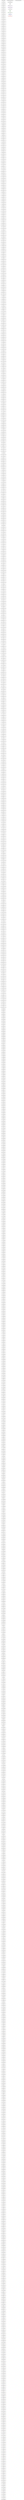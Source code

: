 digraph g {
legend_varNames [ label="varNum: varName" ]
legend_varNames_0 [ label="0: x_2311_out(Start)" ]
legend_varNames_1 [ label="1: x_2312_out(p_{0,0})" ]
legend_varNames_2 [ label="2: x_2313_out(p_{0,1})" ]
legend_varNames_3 [ label="3: x_2314_out(p_{0,2})" ]
legend_varNames_4 [ label="4: x_2315_out(p_{0,3})" ]
legend_varNames_5 [ label="5: x_2316_out(p_{0,4})" ]
legend_varNames_6 [ label="6: x_2317_out(p_{0,5})" ]
legend_varNames_7 [ label="7: x_2318_out(p_{0,6})" ]
legend_varNames_8 [ label="8: x_2319_out(p_{0,7})" ]
legend_varNames_9 [ label="9: x_2320_out(p_{0,8})" ]
legend_varNames_10 [ label="10: x_2321_out(p_{0,9})" ]
legend_varNames_11 [ label="11: x_2322_out(p_{0,10})" ]
legend_varNames_12 [ label="12: x_2323_out(p_{0,11})" ]
legend_varNames_13 [ label="13: x_2324_out(p_{0,12})" ]
legend_varNames_14 [ label="14: x_2325_out(p_{0,13})" ]
legend_varNames_15 [ label="15: x_2326_out(p_{0,14})" ]
legend_varNames_16 [ label="16: x_2327_out(p_{0,15})" ]
legend_varNames_17 [ label="17: x_2328_out(p_{0,16})" ]
legend_varNames_18 [ label="18: x_2329_out(p_{0,17})" ]
legend_varNames_19 [ label="19: x_2330_out(p_{0,18})" ]
legend_varNames_20 [ label="20: x_2331_out(p_{0,19})" ]
legend_varNames_21 [ label="21: x_2332_out(p_{0,20})" ]
legend_varNames_22 [ label="22: x_2333_out(p_{0,21})" ]
legend_varNames_23 [ label="23: x_2334_out(p_{0,22})" ]
legend_varNames_24 [ label="24: x_2335_out(p_{0,23})" ]
legend_varNames_25 [ label="25: x_2336_out(p_{0,24})" ]
legend_varNames_26 [ label="26: x_2337_out(p_{0,25})" ]
legend_varNames_27 [ label="27: x_2338_out(p_{0,26})" ]
legend_varNames_28 [ label="28: x_2339_out(p_{0,27})" ]
legend_varNames_29 [ label="29: x_2340_out(p_{0,28})" ]
legend_varNames_30 [ label="30: x_2341_out(p_{0,29})" ]
legend_varNames_31 [ label="31: x_2342_out(p_{0,30})" ]
legend_varNames_32 [ label="32: x_2343_out(p_{0,31})" ]
legend_varNames_33 [ label="33: x_2344_out(p_{0,32})" ]
legend_varNames_34 [ label="34: x_2345_out(p_{0,33})" ]
legend_varNames_35 [ label="35: x_2346_out(p_{0,34})" ]
legend_varNames_36 [ label="36: x_2347_out(p_{0,35})" ]
legend_varNames_37 [ label="37: x_2348_out(p_{0,36})" ]
legend_varNames_38 [ label="38: x_2349_out(p_{0,37})" ]
legend_varNames_39 [ label="39: x_2350_out(p_{0,38})" ]
legend_varNames_40 [ label="40: x_2351_out(p_{0,39})" ]
legend_varNames_41 [ label="41: x_2352_out(p_{0,40})" ]
legend_varNames_42 [ label="42: x_2353_out(p_{0,41})" ]
legend_varNames_43 [ label="43: x_2354_out(p_{0,42})" ]
legend_varNames_44 [ label="44: x_2355_out(p_{0,43})" ]
legend_varNames_45 [ label="45: x_2356_out(p_{0,44})" ]
legend_varNames_46 [ label="46: x_2397_out(p_{0,85})" ]
legend_varNames_47 [ label="47: x_2367_out(p_{0,55})" ]
legend_varNames_48 [ label="48: x_2362_out(p_{0,50})" ]
legend_varNames_49 [ label="49: x_2357_out(p_{0,45})" ]
legend_varNames_50 [ label="50: x_2435_out(p_{0,123})" ]
legend_varNames_51 [ label="51: x_2434_out(p_{0,122})" ]
legend_varNames_52 [ label="52: x_2431_out(p_{0,119})" ]
legend_varNames_53 [ label="53: x_2430_out(p_{0,118})" ]
legend_varNames_54 [ label="54: x_2427_out(p_{0,115})" ]
legend_varNames_55 [ label="55: x_2422_out(p_{0,110})" ]
legend_varNames_56 [ label="56: x_2377_out(p_{0,65})" ]
legend_varNames_57 [ label="57: x_2420_out(p_{0,108})" ]
legend_varNames_58 [ label="58: x_2418_out(p_{0,106})" ]
legend_varNames_59 [ label="59: x_2417_out(p_{0,105})" ]
legend_varNames_60 [ label="60: x_2415_out(p_{0,103})" ]
legend_varNames_61 [ label="61: x_2413_out(p_{0,101})" ]
legend_varNames_62 [ label="62: x_2409_out(p_{0,97})" ]
legend_varNames_63 [ label="63: x_2408_out(p_{0,96})" ]
legend_varNames_64 [ label="64: x_2407_out(p_{0,95})" ]
legend_varNames_65 [ label="65: x_2406_out(p_{0,94})" ]
legend_varNames_66 [ label="66: x_2405_out(p_{0,93})" ]
legend_varNames_67 [ label="67: x_2404_out(p_{0,92})" ]
legend_varNames_68 [ label="68: x_2402_out(p_{0,90})" ]
legend_varNames_69 [ label="69: x_2401_out(p_{0,89})" ]
legend_varNames_70 [ label="70: x_2400_out(p_{0,88})" ]
legend_varNames_71 [ label="71: x_2398_out(p_{0,86})" ]
legend_varNames_72 [ label="72: x_2395_out(p_{0,83})" ]
legend_varNames_73 [ label="73: x_2392_out(p_{0,80})" ]
legend_varNames_74 [ label="74: x_2391_out(p_{0,79})" ]
legend_varNames_75 [ label="75: x_2390_out(p_{0,78})" ]
legend_varNames_76 [ label="76: x_2389_out(p_{0,77})" ]
legend_varNames_77 [ label="77: x_2393_out(p_{0,81})" ]
legend_varNames_78 [ label="78: x_2425_out(p_{0,113})" ]
legend_varNames_79 [ label="79: x_2424_out(p_{0,112})" ]
legend_varNames_80 [ label="80: x_2423_out(p_{0,111})" ]
legend_varNames_81 [ label="81: x_2381_out(p_{0,69})" ]
legend_varNames_82 [ label="82: x_2376_out(p_{0,64})" ]
legend_varNames_83 [ label="83: x_2419_out(p_{0,107})" ]
legend_varNames_84 [ label="84: x_2361_out(p_{0,49})" ]
legend_varNames_85 [ label="85: x_2379_out(p_{0,67})" ]
legend_varNames_86 [ label="86: x_2388_out(p_{0,76})" ]
legend_varNames_87 [ label="87: x_2365_out(p_{0,53})" ]
legend_varNames_88 [ label="88: x_2432_out(p_{0,120})" ]
legend_varNames_89 [ label="89: x_2386_out(p_{0,74})" ]
legend_varNames_90 [ label="90: x_2426_out(p_{0,114})" ]
legend_varNames_91 [ label="91: x_2412_out(p_{0,100})" ]
legend_varNames_92 [ label="92: x_2373_out(p_{0,61})" ]
legend_varNames_93 [ label="93: x_2366_out(p_{0,54})" ]
legend_varNames_94 [ label="94: x_2410_out(p_{0,98})" ]
legend_varNames_95 [ label="95: x_2383_out(p_{0,71})" ]
legend_varNames_96 [ label="96: x_2411_out(p_{0,99})" ]
legend_varNames_97 [ label="97: x_2371_out(p_{0,59})" ]
legend_varNames_98 [ label="98: x_2433_out(p_{0,121})" ]
legend_varNames_99 [ label="99: x_2387_out(p_{0,75})" ]
legend_varNames_100 [ label="100: x_2375_out(p_{0,63})" ]
legend_varNames_101 [ label="101: x_2414_out(p_{0,102})" ]
legend_varNames_102 [ label="102: x_2374_out(p_{0,62})" ]
legend_varNames_103 [ label="103: x_2428_out(p_{0,116})" ]
legend_varNames_104 [ label="104: x_2429_out(p_{0,117})" ]
legend_varNames_105 [ label="105: x_2394_out(p_{0,82})" ]
legend_varNames_106 [ label="106: x_2382_out(p_{0,70})" ]
legend_varNames_107 [ label="107: x_2372_out(p_{0,60})" ]
legend_varNames_108 [ label="108: x_2396_out(p_{0,84})" ]
legend_varNames_109 [ label="109: x_2416_out(p_{0,104})" ]
legend_varNames_110 [ label="110: x_2399_out(p_{0,87})" ]
legend_varNames_111 [ label="111: x_2403_out(p_{0,91})" ]
legend_varNames_112 [ label="112: x_2358_out(p_{0,46})" ]
legend_varNames_113 [ label="113: x_2359_out(p_{0,47})" ]
legend_varNames_114 [ label="114: x_2360_out(p_{0,48})" ]
legend_varNames_115 [ label="115: x_2363_out(p_{0,51})" ]
legend_varNames_116 [ label="116: x_2364_out(p_{0,52})" ]
legend_varNames_117 [ label="117: x_2368_out(p_{0,56})" ]
legend_varNames_118 [ label="118: x_2369_out(p_{0,57})" ]
legend_varNames_119 [ label="119: x_2370_out(p_{0,58})" ]
legend_varNames_120 [ label="120: x_2378_out(p_{0,66})" ]
legend_varNames_121 [ label="121: x_2421_out(p_{0,109})" ]
legend_varNames_122 [ label="122: x_2380_out(p_{0,68})" ]
legend_varNames_123 [ label="123: x_2384_out(p_{0,72})" ]
legend_varNames_124 [ label="124: x_2385_out(p_{0,73})" ]
legend_varNames_125 [ label="125: x_1940_in(p_{0,212})" ]
legend_varNames_126 [ label="126: x_2508_out(p_{0,196})" ]
legend_varNames_127 [ label="127: x_1799_in(p_{0,71})" ]
legend_varNames_128 [ label="128: x_1985_in(p_{0,257})" ]
legend_varNames_129 [ label="129: x_2496_out(p_{0,184})" ]
legend_varNames_130 [ label="130: x_1787_in(p_{0,59})" ]
legend_varNames_131 [ label="131: x_2441_out(p_{0,129})" ]
legend_varNames_132 [ label="132: x_1732_in(p_{0,4})" ]
legend_varNames_133 [ label="133: x_2584_out(p_{0,272})" ]
legend_varNames_134 [ label="134: x_1875_in(p_{0,147})" ]
legend_varNames_135 [ label="135: x_2499_out(p_{0,187})" ]
legend_varNames_136 [ label="136: x_1790_in(p_{0,62})" ]
legend_varNames_137 [ label="137: x_2582_out(p_{0,270})" ]
legend_varNames_138 [ label="138: x_1873_in(p_{0,145})" ]
legend_varNames_139 [ label="139: x_1948_in(p_{0,220})" ]
legend_varNames_140 [ label="140: x_1998_in(p_{0,270})" ]
legend_varNames_141 [ label="141: x_2595_out(p_{0,283})" ]
legend_varNames_142 [ label="142: x_1886_in(p_{0,158})" ]
legend_varNames_143 [ label="143: x_1995_in(p_{0,267})" ]
legend_varNames_144 [ label="144: x_2507_out(p_{0,195})" ]
legend_varNames_145 [ label="145: x_1798_in(p_{0,70})" ]
legend_varNames_146 [ label="146: x_1959_in(p_{0,231})" ]
legend_varNames_147 [ label="147: x_2464_out(p_{0,152})" ]
legend_varNames_148 [ label="148: x_1755_in(p_{0,27})" ]
legend_varNames_149 [ label="149: x_2563_out(p_{0,251})" ]
legend_varNames_150 [ label="150: x_1854_in(p_{0,126})" ]
legend_varNames_151 [ label="151: x_1930_in(p_{0,202})" ]
legend_varNames_152 [ label="152: x_2472_out(p_{0,160})" ]
legend_varNames_153 [ label="153: x_1763_in(p_{0,35})" ]
legend_varNames_154 [ label="154: x_1931_in(p_{0,203})" ]
legend_varNames_155 [ label="155: x_2473_out(p_{0,161})" ]
legend_varNames_156 [ label="156: x_1764_in(p_{0,36})" ]
legend_varNames_157 [ label="157: x_2497_out(p_{0,185})" ]
legend_varNames_158 [ label="158: x_1788_in(p_{0,60})" ]
legend_varNames_159 [ label="159: x_2474_out(p_{0,162})" ]
legend_varNames_160 [ label="160: x_1765_in(p_{0,37})" ]
legend_varNames_161 [ label="161: x_1932_in(p_{0,204})" ]
legend_varNames_162 [ label="162: x_2005_in(p_{0,277})" ]
legend_varNames_163 [ label="163: x_2007_in(p_{0,279})" ]
legend_varNames_164 [ label="164: x_1999_in(p_{0,271})" ]
legend_varNames_165 [ label="165: x_2541_out(p_{0,229})" ]
legend_varNames_166 [ label="166: x_1832_in(p_{0,104})" ]
legend_varNames_167 [ label="167: x_1988_in(p_{0,260})" ]
legend_varNames_168 [ label="168: x_1935_in(p_{0,207})" ]
legend_varNames_169 [ label="169: x_2477_out(p_{0,165})" ]
legend_varNames_170 [ label="170: x_1768_in(p_{0,40})" ]
legend_varNames_171 [ label="171: x_1937_in(p_{0,209})" ]
legend_varNames_172 [ label="172: x_2009_in(p_{0,281})" ]
legend_varNames_173 [ label="173: x_2010_in(p_{0,282})" ]
legend_varNames_174 [ label="174: x_2011_in(p_{0,283})" ]
legend_varNames_175 [ label="175: x_2528_out(p_{0,216})" ]
legend_varNames_176 [ label="176: x_1819_in(p_{0,91})" ]
legend_varNames_177 [ label="177: x_2568_out(p_{0,256})" ]
legend_varNames_178 [ label="178: x_1859_in(p_{0,131})" ]
legend_varNames_179 [ label="179: x_2017_in(p_{0,289})" ]
legend_varNames_180 [ label="180: x_2484_out(p_{0,172})" ]
legend_varNames_181 [ label="181: x_1775_in(p_{0,47})" ]
legend_varNames_182 [ label="182: x_1942_in(p_{0,214})" ]
legend_varNames_183 [ label="183: x_1981_in(p_{0,253})" ]
legend_varNames_184 [ label="184: x_2485_out(p_{0,173})" ]
legend_varNames_185 [ label="185: x_1776_in(p_{0,48})" ]
legend_varNames_186 [ label="186: x_1943_in(p_{0,215})" ]
legend_varNames_187 [ label="187: x_2495_out(p_{0,183})" ]
legend_varNames_188 [ label="188: x_1786_in(p_{0,58})" ]
legend_varNames_189 [ label="189: x_2588_out(p_{0,276})" ]
legend_varNames_190 [ label="190: x_1879_in(p_{0,151})" ]
legend_varNames_191 [ label="191: x_1844_in(p_{0,116})" ]
legend_varNames_192 [ label="192: x_2553_out(p_{0,241})" ]
legend_varNames_193 [ label="193: x_2004_in(p_{0,276})" ]
legend_varNames_194 [ label="194: x_2546_out(p_{0,234})" ]
legend_varNames_195 [ label="195: x_1837_in(p_{0,109})" ]
legend_varNames_196 [ label="196: x_2505_out(p_{0,193})" ]
legend_varNames_197 [ label="197: x_1796_in(p_{0,68})" ]
legend_varNames_198 [ label="198: x_1923_in(p_{0,195})" ]
legend_varNames_199 [ label="199: x_1888_in(p_{0,160})" ]
legend_varNames_200 [ label="200: x_2597_out(p_{0,285})" ]
legend_varNames_201 [ label="201: x_2465_out(p_{0,153})" ]
legend_varNames_202 [ label="202: x_1756_in(p_{0,28})" ]
legend_varNames_203 [ label="203: x_2478_out(p_{0,166})" ]
legend_varNames_204 [ label="204: x_1769_in(p_{0,41})" ]
legend_varNames_205 [ label="205: x_1936_in(p_{0,208})" ]
legend_varNames_206 [ label="206: x_2015_in(p_{0,287})" ]
legend_varNames_207 [ label="207: x_2008_in(p_{0,280})" ]
legend_varNames_208 [ label="208: x_2471_out(p_{0,159})" ]
legend_varNames_209 [ label="209: x_1762_in(p_{0,34})" ]
legend_varNames_210 [ label="210: x_1929_in(p_{0,201})" ]
legend_varNames_211 [ label="211: x_2488_out(p_{0,176})" ]
legend_varNames_212 [ label="212: x_1779_in(p_{0,51})" ]
legend_varNames_213 [ label="213: x_1946_in(p_{0,218})" ]
legend_varNames_214 [ label="214: x_2489_out(p_{0,177})" ]
legend_varNames_215 [ label="215: x_1780_in(p_{0,52})" ]
legend_varNames_216 [ label="216: x_1947_in(p_{0,219})" ]
legend_varNames_217 [ label="217: x_2491_out(p_{0,179})" ]
legend_varNames_218 [ label="218: x_1782_in(p_{0,54})" ]
legend_varNames_219 [ label="219: x_1949_in(p_{0,221})" ]
legend_varNames_220 [ label="220: x_2493_out(p_{0,181})" ]
legend_varNames_221 [ label="221: x_1784_in(p_{0,56})" ]
legend_varNames_222 [ label="222: x_1951_in(p_{0,223})" ]
legend_varNames_223 [ label="223: x_2500_out(p_{0,188})" ]
legend_varNames_224 [ label="224: x_1791_in(p_{0,63})" ]
legend_varNames_225 [ label="225: x_1958_in(p_{0,230})" ]
legend_varNames_226 [ label="226: x_2503_out(p_{0,191})" ]
legend_varNames_227 [ label="227: x_1794_in(p_{0,66})" ]
legend_varNames_228 [ label="228: x_1961_in(p_{0,233})" ]
legend_varNames_229 [ label="229: x_1964_in(p_{0,236})" ]
legend_varNames_230 [ label="230: x_2006_in(p_{0,278})" ]
legend_varNames_231 [ label="231: x_2469_out(p_{0,157})" ]
legend_varNames_232 [ label="232: x_1760_in(p_{0,32})" ]
legend_varNames_233 [ label="233: x_1927_in(p_{0,199})" ]
legend_varNames_234 [ label="234: x_1969_in(p_{0,241})" ]
legend_varNames_235 [ label="235: x_1972_in(p_{0,244})" ]
legend_varNames_236 [ label="236: x_2480_out(p_{0,168})" ]
legend_varNames_237 [ label="237: x_1771_in(p_{0,43})" ]
legend_varNames_238 [ label="238: x_1938_in(p_{0,210})" ]
legend_varNames_239 [ label="239: x_2554_out(p_{0,242})" ]
legend_varNames_240 [ label="240: x_1845_in(p_{0,117})" ]
legend_varNames_241 [ label="241: x_2012_in(p_{0,284})" ]
legend_varNames_242 [ label="242: x_2475_out(p_{0,163})" ]
legend_varNames_243 [ label="243: x_1766_in(p_{0,38})" ]
legend_varNames_244 [ label="244: x_1933_in(p_{0,205})" ]
legend_varNames_245 [ label="245: x_1996_in(p_{0,268})" ]
legend_varNames_246 [ label="246: x_2459_out(p_{0,147})" ]
legend_varNames_247 [ label="247: x_1750_in(p_{0,22})" ]
legend_varNames_248 [ label="248: x_1917_in(p_{0,189})" ]
legend_varNames_249 [ label="249: x_1960_in(p_{0,232})" ]
legend_varNames_250 [ label="250: x_2539_out(p_{0,227})" ]
legend_varNames_251 [ label="251: x_1830_in(p_{0,102})" ]
legend_varNames_252 [ label="252: x_1997_in(p_{0,269})" ]
legend_varNames_253 [ label="253: x_1980_in(p_{0,252})" ]
legend_varNames_254 [ label="254: x_2443_out(p_{0,131})" ]
legend_varNames_255 [ label="255: x_1734_in(p_{0,6})" ]
legend_varNames_256 [ label="256: x_1901_in(p_{0,173})" ]
legend_varNames_257 [ label="257: x_2483_out(p_{0,171})" ]
legend_varNames_258 [ label="258: x_1774_in(p_{0,46})" ]
legend_varNames_259 [ label="259: x_1941_in(p_{0,213})" ]
legend_varNames_260 [ label="260: x_1944_in(p_{0,216})" ]
legend_varNames_261 [ label="261: x_2018_in(Goal)" ]
legend_varNames_262 [ label="262: x_2481_out(p_{0,169})" ]
legend_varNames_263 [ label="263: x_1772_in(p_{0,44})" ]
legend_varNames_264 [ label="264: x_1939_in(p_{0,211})" ]
legend_varNames_265 [ label="265: x_2558_out(p_{0,246})" ]
legend_varNames_266 [ label="266: x_1849_in(p_{0,121})" ]
legend_varNames_267 [ label="267: x_2016_in(p_{0,288})" ]
legend_varNames_268 [ label="268: x_1945_in(p_{0,217})" ]
legend_varNames_269 [ label="269: x_2524_out(p_{0,212})" ]
legend_varNames_270 [ label="270: x_1815_in(p_{0,87})" ]
legend_varNames_271 [ label="271: x_1982_in(p_{0,254})" ]
legend_varNames_272 [ label="272: x_1903_in(p_{0,175})" ]
legend_varNames_273 [ label="273: x_1994_in(p_{0,266})" ]
legend_varNames_274 [ label="274: x_1915_in(p_{0,187})" ]
legend_varNames_275 [ label="275: x_2014_in(p_{0,286})" ]
legend_varNames_276 [ label="276: x_2519_out(p_{0,207})" ]
legend_varNames_277 [ label="277: x_1810_in(p_{0,82})" ]
legend_varNames_278 [ label="278: x_1977_in(p_{0,249})" ]
legend_varNames_279 [ label="279: x_1898_in(p_{0,170})" ]
legend_varNames_280 [ label="280: x_1990_in(p_{0,262})" ]
legend_varNames_281 [ label="281: x_2453_out(p_{0,141})" ]
legend_varNames_282 [ label="282: x_1744_in(p_{0,16})" ]
legend_varNames_283 [ label="283: x_1911_in(p_{0,183})" ]
legend_varNames_284 [ label="284: x_2494_out(p_{0,182})" ]
legend_varNames_285 [ label="285: x_1785_in(p_{0,57})" ]
legend_varNames_286 [ label="286: x_1952_in(p_{0,224})" ]
legend_varNames_287 [ label="287: x_1989_in(p_{0,261})" ]
legend_varNames_288 [ label="288: x_1910_in(p_{0,182})" ]
legend_varNames_289 [ label="289: x_1950_in(p_{0,222})" ]
legend_varNames_290 [ label="290: x_1987_in(p_{0,259})" ]
legend_varNames_291 [ label="291: x_2450_out(p_{0,138})" ]
legend_varNames_292 [ label="292: x_1741_in(p_{0,13})" ]
legend_varNames_293 [ label="293: x_1908_in(p_{0,180})" ]
legend_varNames_294 [ label="294: x_2013_in(p_{0,285})" ]
legend_varNames_295 [ label="295: x_2476_out(p_{0,164})" ]
legend_varNames_296 [ label="296: x_1767_in(p_{0,39})" ]
legend_varNames_297 [ label="297: x_1934_in(p_{0,206})" ]
legend_varNames_298 [ label="298: x_1976_in(p_{0,248})" ]
legend_varNames_299 [ label="299: x_1897_in(p_{0,169})" ]
legend_varNames_300 [ label="300: x_2002_in(p_{0,274})" ]
legend_varNames_301 [ label="301: x_1928_in(p_{0,200})" ]
legend_varNames_302 [ label="302: x_1893_in(p_{0,165})" ]
legend_varNames_303 [ label="303: x_2602_out(Goal)" ]
legend_varNames_304 [ label="304: x_2001_in(p_{0,273})" ]
legend_varNames_305 [ label="305: x_1925_in(p_{0,197})" ]
legend_varNames_306 [ label="306: x_2466_out(p_{0,154})" ]
legend_varNames_307 [ label="307: x_1757_in(p_{0,29})" ]
legend_varNames_308 [ label="308: x_1924_in(p_{0,196})" ]
legend_varNames_309 [ label="309: x_2463_out(p_{0,151})" ]
legend_varNames_310 [ label="310: x_1754_in(p_{0,26})" ]
legend_varNames_311 [ label="311: x_1921_in(p_{0,193})" ]
legend_varNames_312 [ label="312: x_1920_in(p_{0,192})" ]
legend_varNames_313 [ label="313: x_2461_out(p_{0,149})" ]
legend_varNames_314 [ label="314: x_1752_in(p_{0,24})" ]
legend_varNames_315 [ label="315: x_1919_in(p_{0,191})" ]
legend_varNames_316 [ label="316: x_1916_in(p_{0,188})" ]
legend_varNames_317 [ label="317: x_1992_in(p_{0,264})" ]
legend_varNames_318 [ label="318: x_1912_in(p_{0,184})" ]
legend_varNames_319 [ label="319: x_2521_out(p_{0,209})" ]
legend_varNames_320 [ label="320: x_1812_in(p_{0,84})" ]
legend_varNames_321 [ label="321: x_1979_in(p_{0,251})" ]
legend_varNames_322 [ label="322: x_1900_in(p_{0,172})" ]
legend_varNames_323 [ label="323: x_1978_in(p_{0,250})" ]
legend_varNames_324 [ label="324: x_2451_out(p_{0,139})" ]
legend_varNames_325 [ label="325: x_1742_in(p_{0,14})" ]
legend_varNames_326 [ label="326: x_1909_in(p_{0,181})" ]
legend_varNames_327 [ label="327: x_1907_in(p_{0,179})" ]
legend_varNames_328 [ label="328: x_1872_in(p_{0,144})" ]
legend_varNames_329 [ label="329: x_2581_out(p_{0,269})" ]
legend_varNames_330 [ label="330: x_2448_out(p_{0,136})" ]
legend_varNames_331 [ label="331: x_1739_in(p_{0,11})" ]
legend_varNames_332 [ label="332: x_1906_in(p_{0,178})" ]
legend_varNames_333 [ label="333: x_1905_in(p_{0,177})" ]
legend_varNames_334 [ label="334: x_1904_in(p_{0,176})" ]
legend_varNames_335 [ label="335: x_1975_in(p_{0,247})" ]
legend_varNames_336 [ label="336: x_2438_out(p_{0,126})" ]
legend_varNames_337 [ label="337: x_1729_in(p_{0,1})" ]
legend_varNames_338 [ label="338: x_1896_in(p_{0,168})" ]
legend_varNames_339 [ label="339: x_1974_in(p_{0,246})" ]
legend_varNames_340 [ label="340: x_1895_in(p_{0,167})" ]
legend_varNames_341 [ label="341: x_1971_in(p_{0,243})" ]
legend_varNames_342 [ label="342: x_1970_in(p_{0,242})" ]
legend_varNames_343 [ label="343: x_2436_out(p_{0,124})" ]
legend_varNames_344 [ label="344: x_1894_in(p_{0,166})" ]
legend_varNames_345 [ label="345: x_2510_out(p_{0,198})" ]
legend_varNames_346 [ label="346: x_1801_in(p_{0,73})" ]
legend_varNames_347 [ label="347: x_2576_out(p_{0,264})" ]
legend_varNames_348 [ label="348: x_1867_in(p_{0,139})" ]
legend_varNames_349 [ label="349: x_2439_out(p_{0,127})" ]
legend_varNames_350 [ label="350: x_1730_in(p_{0,2})" ]
legend_varNames_351 [ label="351: x_2498_out(p_{0,186})" ]
legend_varNames_352 [ label="352: x_1789_in(p_{0,61})" ]
legend_varNames_353 [ label="353: x_1986_in(p_{0,258})" ]
legend_varNames_354 [ label="354: x_2444_out(p_{0,132})" ]
legend_varNames_355 [ label="355: x_1735_in(p_{0,7})" ]
legend_varNames_356 [ label="356: x_2537_out(p_{0,225})" ]
legend_varNames_357 [ label="357: x_1828_in(p_{0,100})" ]
legend_varNames_358 [ label="358: x_2583_out(p_{0,271})" ]
legend_varNames_359 [ label="359: x_1874_in(p_{0,146})" ]
legend_varNames_360 [ label="360: x_2551_out(p_{0,239})" ]
legend_varNames_361 [ label="361: x_1842_in(p_{0,114})" ]
legend_varNames_362 [ label="362: x_2511_out(p_{0,199})" ]
legend_varNames_363 [ label="363: x_1802_in(p_{0,74})" ]
legend_varNames_364 [ label="364: x_1922_in(p_{0,194})" ]
legend_varNames_365 [ label="365: x_1887_in(p_{0,159})" ]
legend_varNames_366 [ label="366: x_2596_out(p_{0,284})" ]
legend_varNames_367 [ label="367: x_2557_out(p_{0,245})" ]
legend_varNames_368 [ label="368: x_1848_in(p_{0,120})" ]
legend_varNames_369 [ label="369: x_1983_in(p_{0,255})" ]
legend_varNames_370 [ label="370: x_1913_in(p_{0,185})" ]
legend_varNames_371 [ label="371: x_2440_out(p_{0,128})" ]
legend_varNames_372 [ label="372: x_1731_in(p_{0,3})" ]
legend_varNames_373 [ label="373: x_2490_out(p_{0,178})" ]
legend_varNames_374 [ label="374: x_1781_in(p_{0,53})" ]
legend_varNames_375 [ label="375: x_2575_out(p_{0,263})" ]
legend_varNames_376 [ label="376: x_1866_in(p_{0,138})" ]
legend_varNames_377 [ label="377: x_2437_out(p_{0,125})" ]
legend_varNames_378 [ label="378: x_1728_in(p_{0,0})" ]
legend_varNames_379 [ label="379: x_2452_out(p_{0,140})" ]
legend_varNames_380 [ label="380: x_1743_in(p_{0,15})" ]
legend_varNames_381 [ label="381: x_2504_out(p_{0,192})" ]
legend_varNames_382 [ label="382: x_1795_in(p_{0,67})" ]
legend_varNames_383 [ label="383: x_2486_out(p_{0,174})" ]
legend_varNames_384 [ label="384: x_1777_in(p_{0,49})" ]
legend_varNames_385 [ label="385: x_2449_out(p_{0,137})" ]
legend_varNames_386 [ label="386: x_1740_in(p_{0,12})" ]
legend_varNames_387 [ label="387: x_1800_in(p_{0,72})" ]
legend_varNames_388 [ label="388: x_2509_out(p_{0,197})" ]
legend_varNames_389 [ label="389: x_2501_out(p_{0,189})" ]
legend_varNames_390 [ label="390: x_1792_in(p_{0,64})" ]
legend_varNames_391 [ label="391: x_2586_out(p_{0,274})" ]
legend_varNames_392 [ label="392: x_1877_in(p_{0,149})" ]
legend_varNames_393 [ label="393: x_2479_out(p_{0,167})" ]
legend_varNames_394 [ label="394: x_1770_in(p_{0,42})" ]
legend_varNames_395 [ label="395: x_2454_out(p_{0,142})" ]
legend_varNames_396 [ label="396: x_1745_in(p_{0,17})" ]
legend_varNames_397 [ label="397: x_2506_out(p_{0,194})" ]
legend_varNames_398 [ label="398: x_1797_in(p_{0,69})" ]
legend_varNames_399 [ label="399: x_1953_in(p_{0,225})" ]
legend_varNames_400 [ label="400: x_2589_out(p_{0,277})" ]
legend_varNames_401 [ label="401: x_1880_in(p_{0,152})" ]
legend_varNames_402 [ label="402: x_2455_out(p_{0,143})" ]
legend_varNames_403 [ label="403: x_1746_in(p_{0,18})" ]
legend_varNames_404 [ label="404: x_2548_out(p_{0,236})" ]
legend_varNames_405 [ label="405: x_1839_in(p_{0,111})" ]
legend_varNames_406 [ label="406: x_1804_in(p_{0,76})" ]
legend_varNames_407 [ label="407: x_2513_out(p_{0,201})" ]
legend_varNames_408 [ label="408: x_1955_in(p_{0,227})" ]
legend_varNames_409 [ label="409: x_2591_out(p_{0,279})" ]
legend_varNames_410 [ label="410: x_1882_in(p_{0,154})" ]
legend_varNames_411 [ label="411: x_2456_out(p_{0,144})" ]
legend_varNames_412 [ label="412: x_1747_in(p_{0,19})" ]
legend_varNames_413 [ label="413: x_2549_out(p_{0,237})" ]
legend_varNames_414 [ label="414: x_1840_in(p_{0,112})" ]
legend_varNames_415 [ label="415: x_1957_in(p_{0,229})" ]
legend_varNames_416 [ label="416: x_2593_out(p_{0,281})" ]
legend_varNames_417 [ label="417: x_1884_in(p_{0,156})" ]
legend_varNames_418 [ label="418: x_2457_out(p_{0,145})" ]
legend_varNames_419 [ label="419: x_1748_in(p_{0,20})" ]
legend_varNames_420 [ label="420: x_1991_in(p_{0,263})" ]
legend_varNames_421 [ label="421: x_1914_in(p_{0,186})" ]
legend_varNames_422 [ label="422: x_2550_out(p_{0,238})" ]
legend_varNames_423 [ label="423: x_1841_in(p_{0,113})" ]
legend_varNames_424 [ label="424: x_1993_in(p_{0,265})" ]
legend_varNames_425 [ label="425: x_2458_out(p_{0,146})" ]
legend_varNames_426 [ label="426: x_1749_in(p_{0,21})" ]
legend_varNames_427 [ label="427: x_1984_in(p_{0,256})" ]
legend_varNames_428 [ label="428: x_2442_out(p_{0,130})" ]
legend_varNames_429 [ label="429: x_1733_in(p_{0,5})" ]
legend_varNames_430 [ label="430: x_2578_out(p_{0,266})" ]
legend_varNames_431 [ label="431: x_1869_in(p_{0,141})" ]
legend_varNames_432 [ label="432: x_2468_out(p_{0,156})" ]
legend_varNames_433 [ label="433: x_1759_in(p_{0,31})" ]
legend_varNames_434 [ label="434: x_1918_in(p_{0,190})" ]
legend_varNames_435 [ label="435: x_2460_out(p_{0,148})" ]
legend_varNames_436 [ label="436: x_1751_in(p_{0,23})" ]
legend_varNames_437 [ label="437: x_2003_in(p_{0,275})" ]
legend_varNames_438 [ label="438: x_2470_out(p_{0,158})" ]
legend_varNames_439 [ label="439: x_1761_in(p_{0,33})" ]
legend_varNames_440 [ label="440: x_1963_in(p_{0,235})" ]
legend_varNames_441 [ label="441: x_2518_out(p_{0,206})" ]
legend_varNames_442 [ label="442: x_1809_in(p_{0,81})" ]
legend_varNames_443 [ label="443: x_2514_out(p_{0,202})" ]
legend_varNames_444 [ label="444: x_1805_in(p_{0,77})" ]
legend_varNames_445 [ label="445: x_2515_out(p_{0,203})" ]
legend_varNames_446 [ label="446: x_1806_in(p_{0,78})" ]
legend_varNames_447 [ label="447: x_2566_out(p_{0,254})" ]
legend_varNames_448 [ label="448: x_2594_out(p_{0,282})" ]
legend_varNames_449 [ label="449: x_1857_in(p_{0,129})" ]
legend_varNames_450 [ label="450: x_1885_in(p_{0,157})" ]
legend_varNames_451 [ label="451: x_1892_in(p_{0,164})" ]
legend_varNames_452 [ label="452: x_2601_out(p_{0,289})" ]
legend_varNames_453 [ label="453: x_2516_out(p_{0,204})" ]
legend_varNames_454 [ label="454: x_1813_in(p_{0,85})" ]
legend_varNames_455 [ label="455: x_2522_out(p_{0,210})" ]
legend_varNames_456 [ label="456: x_1807_in(p_{0,79})" ]
legend_varNames_457 [ label="457: x_1967_in(p_{0,239})" ]
legend_varNames_458 [ label="458: x_2564_out(p_{0,252})" ]
legend_varNames_459 [ label="459: x_1962_in(p_{0,234})" ]
legend_varNames_460 [ label="460: x_1855_in(p_{0,127})" ]
legend_varNames_461 [ label="461: x_2598_out(p_{0,286})" ]
legend_varNames_462 [ label="462: x_1890_in(p_{0,162})" ]
legend_varNames_463 [ label="463: x_2599_out(p_{0,287})" ]
legend_varNames_464 [ label="464: x_1889_in(p_{0,161})" ]
legend_varNames_465 [ label="465: x_1965_in(p_{0,237})" ]
legend_varNames_466 [ label="466: x_1966_in(p_{0,238})" ]
legend_varNames_467 [ label="467: x_1883_in(p_{0,155})" ]
legend_varNames_468 [ label="468: x_2592_out(p_{0,280})" ]
legend_varNames_469 [ label="469: x_1968_in(p_{0,240})" ]
legend_varNames_470 [ label="470: x_1956_in(p_{0,228})" ]
legend_varNames_471 [ label="471: x_2523_out(p_{0,211})" ]
legend_varNames_472 [ label="472: x_1876_in(p_{0,148})" ]
legend_varNames_473 [ label="473: x_2585_out(p_{0,273})" ]
legend_varNames_474 [ label="474: x_2545_out(p_{0,233})" ]
legend_varNames_475 [ label="475: x_1814_in(p_{0,86})" ]
legend_varNames_476 [ label="476: x_1836_in(p_{0,108})" ]
legend_varNames_477 [ label="477: x_2526_out(p_{0,214})" ]
legend_varNames_478 [ label="478: x_1871_in(p_{0,143})" ]
legend_varNames_479 [ label="479: x_2580_out(p_{0,268})" ]
legend_varNames_480 [ label="480: x_2544_out(p_{0,232})" ]
legend_varNames_481 [ label="481: x_1817_in(p_{0,89})" ]
legend_varNames_482 [ label="482: x_1835_in(p_{0,107})" ]
legend_varNames_483 [ label="483: x_1973_in(p_{0,245})" ]
legend_varNames_484 [ label="484: x_1870_in(p_{0,142})" ]
legend_varNames_485 [ label="485: x_2579_out(p_{0,267})" ]
legend_varNames_486 [ label="486: x_2542_out(p_{0,230})" ]
legend_varNames_487 [ label="487: x_2527_out(p_{0,215})" ]
legend_varNames_488 [ label="488: x_1833_in(p_{0,105})" ]
legend_varNames_489 [ label="489: x_1818_in(p_{0,90})" ]
legend_varNames_490 [ label="490: x_1868_in(p_{0,140})" ]
legend_varNames_491 [ label="491: x_2577_out(p_{0,265})" ]
legend_varNames_492 [ label="492: x_1899_in(p_{0,171})" ]
legend_varNames_493 [ label="493: x_1783_in(p_{0,55})" ]
legend_varNames_494 [ label="494: x_2492_out(p_{0,180})" ]
legend_varNames_495 [ label="495: x_2532_out(p_{0,220})" ]
legend_varNames_496 [ label="496: x_1865_in(p_{0,137})" ]
legend_varNames_497 [ label="497: x_2574_out(p_{0,262})" ]
legend_varNames_498 [ label="498: x_1823_in(p_{0,95})" ]
legend_varNames_499 [ label="499: x_1778_in(p_{0,50})" ]
legend_varNames_500 [ label="500: x_2487_out(p_{0,175})" ]
legend_varNames_501 [ label="501: x_2533_out(p_{0,221})" ]
legend_varNames_502 [ label="502: x_1864_in(p_{0,136})" ]
legend_varNames_503 [ label="503: x_2573_out(p_{0,261})" ]
legend_varNames_504 [ label="504: x_1824_in(p_{0,96})" ]
legend_varNames_505 [ label="505: x_1863_in(p_{0,135})" ]
legend_varNames_506 [ label="506: x_2572_out(p_{0,260})" ]
legend_varNames_507 [ label="507: x_2536_out(p_{0,224})" ]
legend_varNames_508 [ label="508: x_1902_in(p_{0,174})" ]
legend_varNames_509 [ label="509: x_1827_in(p_{0,99})" ]
legend_varNames_510 [ label="510: x_2538_out(p_{0,226})" ]
legend_varNames_511 [ label="511: x_1862_in(p_{0,134})" ]
legend_varNames_512 [ label="512: x_2571_out(p_{0,259})" ]
legend_varNames_513 [ label="513: x_2535_out(p_{0,223})" ]
legend_varNames_514 [ label="514: x_1829_in(p_{0,101})" ]
legend_varNames_515 [ label="515: x_1826_in(p_{0,98})" ]
legend_varNames_516 [ label="516: x_2445_out(p_{0,133})" ]
legend_varNames_517 [ label="517: x_1861_in(p_{0,133})" ]
legend_varNames_518 [ label="518: x_2570_out(p_{0,258})" ]
legend_varNames_519 [ label="519: x_2534_out(p_{0,222})" ]
legend_varNames_520 [ label="520: x_1736_in(p_{0,8})" ]
legend_varNames_521 [ label="521: x_1825_in(p_{0,97})" ]
legend_varNames_522 [ label="522: x_2540_out(p_{0,228})" ]
legend_varNames_523 [ label="523: x_1860_in(p_{0,132})" ]
legend_varNames_524 [ label="524: x_2569_out(p_{0,257})" ]
legend_varNames_525 [ label="525: x_1831_in(p_{0,103})" ]
legend_varNames_526 [ label="526: x_1858_in(p_{0,130})" ]
legend_varNames_527 [ label="527: x_2567_out(p_{0,255})" ]
legend_varNames_528 [ label="528: x_2531_out(p_{0,219})" ]
legend_varNames_529 [ label="529: x_2446_out(p_{0,134})" ]
legend_varNames_530 [ label="530: x_1822_in(p_{0,94})" ]
legend_varNames_531 [ label="531: x_2530_out(p_{0,218})" ]
legend_varNames_532 [ label="532: x_1737_in(p_{0,9})" ]
legend_varNames_533 [ label="533: x_1821_in(p_{0,93})" ]
legend_varNames_534 [ label="534: x_2447_out(p_{0,135})" ]
legend_varNames_535 [ label="535: x_1856_in(p_{0,128})" ]
legend_varNames_536 [ label="536: x_2565_out(p_{0,253})" ]
legend_varNames_537 [ label="537: x_2529_out(p_{0,217})" ]
legend_varNames_538 [ label="538: x_1738_in(p_{0,10})" ]
legend_varNames_539 [ label="539: x_1820_in(p_{0,92})" ]
legend_varNames_540 [ label="540: x_2543_out(p_{0,231})" ]
legend_varNames_541 [ label="541: x_1773_in(p_{0,45})" ]
legend_varNames_542 [ label="542: x_2482_out(p_{0,170})" ]
legend_varNames_543 [ label="543: x_1834_in(p_{0,106})" ]
legend_varNames_544 [ label="544: x_1853_in(p_{0,125})" ]
legend_varNames_545 [ label="545: x_2562_out(p_{0,250})" ]
legend_varNames_546 [ label="546: x_2502_out(p_{0,190})" ]
legend_varNames_547 [ label="547: x_2000_in(p_{0,272})" ]
legend_varNames_548 [ label="548: x_1793_in(p_{0,65})" ]
legend_varNames_549 [ label="549: x_1852_in(p_{0,124})" ]
legend_varNames_550 [ label="550: x_2561_out(p_{0,249})" ]
legend_varNames_551 [ label="551: x_2600_out(p_{0,288})" ]
legend_varNames_552 [ label="552: x_2587_out(p_{0,275})" ]
legend_varNames_553 [ label="553: x_1891_in(p_{0,163})" ]
legend_varNames_554 [ label="554: x_1878_in(p_{0,150})" ]
legend_varNames_555 [ label="555: x_1926_in(p_{0,198})" ]
legend_varNames_556 [ label="556: x_2525_out(p_{0,213})" ]
legend_varNames_557 [ label="557: x_2547_out(p_{0,235})" ]
legend_varNames_558 [ label="558: x_1816_in(p_{0,88})" ]
legend_varNames_559 [ label="559: x_1838_in(p_{0,110})" ]
legend_varNames_560 [ label="560: x_1851_in(p_{0,123})" ]
legend_varNames_561 [ label="561: x_2560_out(p_{0,248})" ]
legend_varNames_562 [ label="562: x_1803_in(p_{0,75})" ]
legend_varNames_563 [ label="563: x_1758_in(p_{0,30})" ]
legend_varNames_564 [ label="564: x_2467_out(p_{0,155})" ]
legend_varNames_565 [ label="565: x_2512_out(p_{0,200})" ]
legend_varNames_566 [ label="566: x_1850_in(p_{0,122})" ]
legend_varNames_567 [ label="567: x_2559_out(p_{0,247})" ]
legend_varNames_568 [ label="568: x_1954_in(p_{0,226})" ]
legend_varNames_569 [ label="569: x_1847_in(p_{0,119})" ]
legend_varNames_570 [ label="570: x_2556_out(p_{0,244})" ]
legend_varNames_571 [ label="571: x_2520_out(p_{0,208})" ]
legend_varNames_572 [ label="572: x_2590_out(p_{0,278})" ]
legend_varNames_573 [ label="573: x_1811_in(p_{0,83})" ]
legend_varNames_574 [ label="574: x_1881_in(p_{0,153})" ]
legend_varNames_575 [ label="575: x_1846_in(p_{0,118})" ]
legend_varNames_576 [ label="576: x_2555_out(p_{0,243})" ]
legend_varNames_577 [ label="577: x_2517_out(p_{0,205})" ]
legend_varNames_578 [ label="578: x_2462_out(p_{0,150})" ]
legend_varNames_579 [ label="579: x_1808_in(p_{0,80})" ]
legend_varNames_580 [ label="580: x_1753_in(p_{0,25})" ]
legend_varNames_581 [ label="581: x_1843_in(p_{0,115})" ]
legend_varNames_582 [ label="582: x_2552_out(p_{0,240})" ]
legend_varNames_583 [ label="583: x_260_edge(369)" ]
legend_varNames_584 [ label="584: x_350_edge(487)" ]
legend_varNames_585 [ label="585: x_315_edge(442)" ]
legend_varNames_586 [ label="586: x_388_edge(541)" ]
legend_varNames_587 [ label="587: x_353_edge(491)" ]
legend_varNames_588 [ label="588: x_318_edge(445)" ]
legend_varNames_589 [ label="589: x_461_edge(630)" ]
legend_varNames_590 [ label="590: x_354_edge(492)" ]
legend_varNames_591 [ label="591: x_357_edge(496)" ]
legend_varNames_592 [ label="592: x_310_edge(437)" ]
legend_varNames_593 [ label="593: x_265_edge(376)" ]
legend_varNames_594 [ label="594: x_345_edge(479)" ]
legend_varNames_595 [ label="595: x_358_edge(498)" ]
legend_varNames_596 [ label="596: x_323_edge(450)" ]
legend_varNames_597 [ label="597: x_385_edge(536)" ]
legend_varNames_598 [ label="598: x_433_edge(591)" ]
legend_varNames_599 [ label="599: x_398_edge(555)" ]
legend_varNames_600 [ label="600: x_300_edge(426)" ]
legend_varNames_601 [ label="601: x_359_edge(499)" ]
legend_varNames_602 [ label="602: x_507_edge(693)" ]
legend_varNames_603 [ label="603: x_341_edge(471)" ]
legend_varNames_604 [ label="604: x_360_edge(501)" ]
legend_varNames_605 [ label="605: x_280_edge(395)" ]
legend_varNames_606 [ label="606: x_245_edge(344)" ]
legend_varNames_607 [ label="607: x_327_edge(454)" ]
legend_varNames_608 [ label="608: x_363_edge(504)" ]
legend_varNames_609 [ label="609: x_244_edge(343)" ]
legend_varNames_610 [ label="610: x_328_edge(455)" ]
legend_varNames_611 [ label="611: x_329_edge(456)" ]
legend_varNames_612 [ label="612: x_338_edge(466)" ]
legend_varNames_613 [ label="613: x_365_edge(506)" ]
legend_varNames_614 [ label="614: x_367_edge(508)" ]
legend_varNames_615 [ label="615: x_243_edge(342)" ]
legend_varNames_616 [ label="616: x_332_edge(459)" ]
legend_varNames_617 [ label="617: x_368_edge(509)" ]
legend_varNames_618 [ label="618: x_336_edge(464)" ]
legend_varNames_619 [ label="619: x_333_edge(460)" ]
legend_varNames_620 [ label="620: x_369_edge(510)" ]
legend_varNames_621 [ label="621: x_409_edge(566)" ]
legend_varNames_622 [ label="622: x_334_edge(461)" ]
legend_varNames_623 [ label="623: x_331_edge(458)" ]
legend_varNames_624 [ label="624: x_370_edge(512)" ]
legend_varNames_625 [ label="625: x_371_edge(513)" ]
legend_varNames_626 [ label="626: x_330_edge(457)" ]
legend_varNames_627 [ label="627: x_285_edge(402)" ]
legend_varNames_628 [ label="628: x_372_edge(515)" ]
legend_varNames_629 [ label="629: x_406_edge(563)" ]
legend_varNames_630 [ label="630: x_290_edge(411)" ]
legend_varNames_631 [ label="631: x_325_edge(452)" ]
legend_varNames_632 [ label="632: x_375_edge(520)" ]
legend_varNames_633 [ label="633: x_340_edge(469)" ]
legend_varNames_634 [ label="634: x_480_edge(660)" ]
legend_varNames_635 [ label="635: x_377_edge(523)" ]
legend_varNames_636 [ label="636: x_324_edge(451)" ]
legend_varNames_637 [ label="637: x_342_edge(473)" ]
legend_varNames_638 [ label="638: x_378_edge(525)" ]
legend_varNames_639 [ label="639: x_321_edge(448)" ]
legend_varNames_640 [ label="640: x_343_edge(475)" ]
legend_varNames_641 [ label="641: x_383_edge(533)" ]
legend_varNames_642 [ label="642: x_475_edge(651)" ]
legend_varNames_643 [ label="643: x_463_edge(633)" ]
legend_varNames_644 [ label="644: x_473_edge(648)" ]
legend_varNames_645 [ label="645: x_390_edge(544)" ]
legend_varNames_646 [ label="646: x_396_edge(553)" ]
legend_varNames_647 [ label="647: x_472_edge(647)" ]
legend_varNames_648 [ label="648: x_397_edge(554)" ]
legend_varNames_649 [ label="649: x_469_edge(643)" ]
legend_varNames_650 [ label="650: x_362_edge(503)" ]
legend_varNames_651 [ label="651: x_314_edge(441)" ]
legend_varNames_652 [ label="652: x_474_edge(649)" ]
legend_varNames_653 [ label="653: x_320_edge(447)" ]
legend_varNames_654 [ label="654: x_392_edge(548)" ]
legend_varNames_655 [ label="655: x_399_edge(556)" ]
legend_varNames_656 [ label="656: x_364_edge(505)" ]
legend_varNames_657 [ label="657: x_313_edge(440)" ]
legend_varNames_658 [ label="658: x_739_edge(988)" ]
legend_varNames_659 [ label="659: x_738_edge(987)" ]
legend_varNames_660 [ label="660: x_312_edge(439)" ]
legend_varNames_661 [ label="661: x_737_edge(986)" ]
legend_varNames_662 [ label="662: x_736_edge(985)" ]
legend_varNames_663 [ label="663: x_316_edge(443)" ]
legend_varNames_664 [ label="664: x_735_edge(984)" ]
legend_varNames_665 [ label="665: x_734_edge(983)" ]
legend_varNames_666 [ label="666: x_470_edge(644)" ]
legend_varNames_667 [ label="667: x_733_edge(982)" ]
legend_varNames_668 [ label="668: x_268_edge(380)" ]
legend_varNames_669 [ label="669: x_732_edge(981)" ]
legend_varNames_670 [ label="670: x_731_edge(980)" ]
legend_varNames_671 [ label="671: x_510_edge(696)" ]
legend_varNames_672 [ label="672: x_730_edge(979)" ]
legend_varNames_673 [ label="673: x_258_edge(366)" ]
legend_varNames_674 [ label="674: x_729_edge(978)" ]
legend_varNames_675 [ label="675: x_728_edge(977)" ]
legend_varNames_676 [ label="676: x_425_edge(582)" ]
legend_varNames_677 [ label="677: x_727_edge(976)" ]
legend_varNames_678 [ label="678: x_266_edge(377)" ]
legend_varNames_679 [ label="679: x_726_edge(975)" ]
legend_varNames_680 [ label="680: x_725_edge(974)" ]
legend_varNames_681 [ label="681: x_376_edge(521)" ]
legend_varNames_682 [ label="682: x_724_edge(972)" ]
legend_varNames_683 [ label="683: x_723_edge(970)" ]
legend_varNames_684 [ label="684: x_240_edge(339)" ]
legend_varNames_685 [ label="685: x_722_edge(969)" ]
legend_varNames_686 [ label="686: x_721_edge(967)" ]
legend_varNames_687 [ label="687: x_491_edge(676)" ]
legend_varNames_688 [ label="688: x_720_edge(965)" ]
legend_varNames_689 [ label="689: x_256_edge(363)" ]
legend_varNames_690 [ label="690: x_719_edge(964)" ]
legend_varNames_691 [ label="691: x_718_edge(962)" ]
legend_varNames_692 [ label="692: x_500_edge(686)" ]
legend_varNames_693 [ label="693: x_717_edge(961)" ]
legend_varNames_694 [ label="694: x_348_edge(484)" ]
legend_varNames_695 [ label="695: x_716_edge(960)" ]
legend_varNames_696 [ label="696: x_715_edge(958)" ]
legend_varNames_697 [ label="697: x_421_edge(578)" ]
legend_varNames_698 [ label="698: x_714_edge(957)" ]
legend_varNames_699 [ label="699: x_498_edge(684)" ]
legend_varNames_700 [ label="700: x_713_edge(955)" ]
legend_varNames_701 [ label="701: x_255_edge(362)" ]
legend_varNames_702 [ label="702: x_712_edge(953)" ]
legend_varNames_703 [ label="703: x_711_edge(952)" ]
legend_varNames_704 [ label="704: x_391_edge(546)" ]
legend_varNames_705 [ label="705: x_710_edge(951)" ]
legend_varNames_706 [ label="706: x_709_edge(949)" ]
legend_varNames_707 [ label="707: x_464_edge(635)" ]
legend_varNames_708 [ label="708: x_233_edge(332)" ]
legend_varNames_709 [ label="709: x_347_edge(482)" ]
legend_varNames_710 [ label="710: x_232_edge(331)" ]
legend_varNames_711 [ label="711: x_231_edge(330)" ]
legend_varNames_712 [ label="712: x_254_edge(361)" ]
legend_varNames_713 [ label="713: x_230_edge(329)" ]
legend_varNames_714 [ label="714: x_229_edge(328)" ]
legend_varNames_715 [ label="715: x_389_edge(543)" ]
legend_varNames_716 [ label="716: x_228_edge(327)" ]
legend_varNames_717 [ label="717: x_227_edge(326)" ]
legend_varNames_718 [ label="718: x_462_edge(632)" ]
legend_varNames_719 [ label="719: x_226_edge(325)" ]
legend_varNames_720 [ label="720: x_225_edge(324)" ]
legend_varNames_721 [ label="721: x_311_edge(438)" ]
legend_varNames_722 [ label="722: x_224_edge(323)" ]
legend_varNames_723 [ label="723: x_346_edge(480)" ]
legend_varNames_724 [ label="724: x_223_edge(322)" ]
legend_varNames_725 [ label="725: x_222_edge(321)" ]
legend_varNames_726 [ label="726: x_253_edge(359)" ]
legend_varNames_727 [ label="727: x_221_edge(319)" ]
legend_varNames_728 [ label="728: x_220_edge(318)" ]
legend_varNames_729 [ label="729: x_387_edge(539)" ]
legend_varNames_730 [ label="730: x_219_edge(317)" ]
legend_varNames_731 [ label="731: x_218_edge(316)" ]
legend_varNames_732 [ label="732: x_460_edge(629)" ]
legend_varNames_733 [ label="733: x_217_edge(315)" ]
legend_varNames_734 [ label="734: x_304_edge(430)" ]
legend_varNames_735 [ label="735: x_216_edge(314)" ]
legend_varNames_736 [ label="736: x_215_edge(313)" ]
legend_varNames_737 [ label="737: x_252_edge(357)" ]
legend_varNames_738 [ label="738: x_214_edge(312)" ]
legend_varNames_739 [ label="739: x_213_edge(311)" ]
legend_varNames_740 [ label="740: x_277_edge(391)" ]
legend_varNames_741 [ label="741: x_212_edge(310)" ]
legend_varNames_742 [ label="742: x_211_edge(309)" ]
legend_varNames_743 [ label="743: x_384_edge(535)" ]
legend_varNames_744 [ label="744: x_210_edge(307)" ]
legend_varNames_745 [ label="745: x_209_edge(305)" ]
legend_varNames_746 [ label="746: x_299_edge(425)" ]
legend_varNames_747 [ label="747: x_208_edge(303)" ]
legend_varNames_748 [ label="748: x_207_edge(301)" ]
legend_varNames_749 [ label="749: x_206_edge(299)" ]
legend_varNames_750 [ label="750: x_307_edge(434)" ]
legend_varNames_751 [ label="751: x_205_edge(297)" ]
legend_varNames_752 [ label="752: x_247_edge(347)" ]
legend_varNames_753 [ label="753: x_204_edge(296)" ]
legend_varNames_754 [ label="754: x_203_edge(294)" ]
legend_varNames_755 [ label="755: x_284_edge(401)" ]
legend_varNames_756 [ label="756: x_202_edge(293)" ]
legend_varNames_757 [ label="757: x_201_edge(291)" ]
legend_varNames_758 [ label="758: x_302_edge(428)" ]
legend_varNames_759 [ label="759: x_200_edge(289)" ]
legend_varNames_760 [ label="760: x_199_edge(287)" ]
legend_varNames_761 [ label="761: x_250_edge(353)" ]
legend_varNames_762 [ label="762: x_198_edge(286)" ]
legend_varNames_763 [ label="763: x_197_edge(285)" ]
legend_varNames_764 [ label="764: x_235_edge(334)" ]
legend_varNames_765 [ label="765: x_196_edge(284)" ]
legend_varNames_766 [ label="766: x_195_edge(283)" ]
legend_varNames_767 [ label="767: x_373_edge(517)" ]
legend_varNames_768 [ label="768: x_194_edge(282)" ]
legend_varNames_769 [ label="769: x_193_edge(281)" ]
legend_varNames_770 [ label="770: x_288_edge(408)" ]
legend_varNames_771 [ label="771: x_192_edge(280)" ]
legend_varNames_772 [ label="772: x_191_edge(278)" ]
legend_varNames_773 [ label="773: x_238_edge(337)" ]
legend_varNames_774 [ label="774: x_190_edge(277)" ]
legend_varNames_775 [ label="775: x_189_edge(275)" ]
legend_varNames_776 [ label="776: x_420_edge(577)" ]
legend_varNames_777 [ label="777: x_188_edge(274)" ]
legend_varNames_778 [ label="778: x_490_edge(675)" ]
legend_varNames_779 [ label="779: x_187_edge(273)" ]
legend_varNames_780 [ label="780: x_355_edge(494)" ]
legend_varNames_781 [ label="781: x_186_edge(271)" ]
legend_varNames_782 [ label="782: x_185_edge(270)" ]
legend_varNames_783 [ label="783: x_184_edge(269)" ]
legend_varNames_784 [ label="784: x_394_edge(551)" ]
legend_varNames_785 [ label="785: x_183_edge(267)" ]
legend_varNames_786 [ label="786: x_429_edge(586)" ]
legend_varNames_787 [ label="787: x_182_edge(266)" ]
legend_varNames_788 [ label="788: x_309_edge(436)" ]
legend_varNames_789 [ label="789: x_181_edge(264)" ]
legend_varNames_790 [ label="790: x_180_edge(263)" ]
legend_varNames_791 [ label="791: x_349_edge(485)" ]
legend_varNames_792 [ label="792: x_179_edge(261)" ]
legend_varNames_793 [ label="793: x_178_edge(259)" ]
legend_varNames_794 [ label="794: x_381_edge(530)" ]
legend_varNames_795 [ label="795: x_177_edge(258)" ]
legend_varNames_796 [ label="796: x_176_edge(256)" ]
legend_varNames_797 [ label="797: x_335_edge(462)" ]
legend_varNames_798 [ label="798: x_175_edge(255)" ]
legend_varNames_799 [ label="799: x_174_edge(254)" ]
legend_varNames_800 [ label="800: x_242_edge(341)" ]
legend_varNames_801 [ label="801: x_173_edge(252)" ]
legend_varNames_802 [ label="802: x_172_edge(250)" ]
legend_varNames_803 [ label="803: x_493_edge(678)" ]
legend_varNames_804 [ label="804: x_171_edge(248)" ]
legend_varNames_805 [ label="805: x_296_edge(422)" ]
legend_varNames_806 [ label="806: x_170_edge(246)" ]
legend_varNames_807 [ label="807: x_169_edge(244)" ]
legend_varNames_808 [ label="808: x_237_edge(336)" ]
legend_varNames_809 [ label="809: x_168_edge(242)" ]
legend_varNames_810 [ label="810: x_167_edge(240)" ]
legend_varNames_811 [ label="811: x_374_edge(518)" ]
legend_varNames_812 [ label="812: x_74_edge(116)" ]
legend_varNames_813 [ label="813: x_613_edge(825)" ]
legend_varNames_814 [ label="814: x_308_edge(435)" ]
legend_varNames_815 [ label="815: x_73_edge(114)" ]
legend_varNames_816 [ label="816: x_611_edge(823)" ]
legend_varNames_817 [ label="817: x_401_edge(558)" ]
legend_varNames_818 [ label="818: x_71_edge(111)" ]
legend_varNames_819 [ label="819: x_234_edge(333)" ]
legend_varNames_820 [ label="820: x_1727_in(Start)" ]
legend_varNames_821 [ label="821: x_608_edge(820)" ]
legend_varNames_822 [ label="822: x_477_edge(655)" ]
legend_varNames_823 [ label="823: x_69_edge(108)" ]
legend_varNames_824 [ label="824: x_478_edge(657)" ]
legend_varNames_825 [ label="825: x_605_edge(817)" ]
legend_varNames_826 [ label="826: x_402_edge(559)" ]
legend_varNames_827 [ label="827: x_68_edge(106)" ]
legend_varNames_828 [ label="828: x_481_edge(661)" ]
legend_varNames_829 [ label="829: x_603_edge(815)" ]
legend_varNames_830 [ label="830: x_403_edge(560)" ]
legend_varNames_831 [ label="831: x_66_edge(104)" ]
legend_varNames_832 [ label="832: x_236_edge(335)" ]
legend_varNames_833 [ label="833: x_601_edge(813)" ]
legend_varNames_834 [ label="834: x_64_edge(102)" ]
legend_varNames_835 [ label="835: x_482_edge(662)" ]
legend_varNames_836 [ label="836: x_599_edge(811)" ]
legend_varNames_837 [ label="837: x_411_edge(568)" ]
legend_varNames_838 [ label="838: x_63_edge(100)" ]
legend_varNames_839 [ label="839: x_412_edge(569)" ]
legend_varNames_840 [ label="840: x_597_edge(809)" ]
legend_varNames_841 [ label="841: x_413_edge(570)" ]
legend_varNames_842 [ label="842: x_61_edge(96)" ]
legend_varNames_843 [ label="843: x_246_edge(345)" ]
legend_varNames_844 [ label="844: x_593_edge(805)" ]
legend_varNames_845 [ label="845: x_56_edge(87)" ]
legend_varNames_846 [ label="846: x_585_edge(796)" ]
legend_varNames_847 [ label="847: x_379_edge(527)" ]
legend_varNames_848 [ label="848: x_54_edge(85)" ]
legend_varNames_849 [ label="849: x_414_edge(571)" ]
legend_varNames_850 [ label="850: x_583_edge(794)" ]
legend_varNames_851 [ label="851: x_416_edge(573)" ]
legend_varNames_852 [ label="852: x_53_edge(84)" ]
legend_varNames_853 [ label="853: x_249_edge(351)" ]
legend_varNames_854 [ label="854: x_582_edge(793)" ]
legend_varNames_855 [ label="855: x_51_edge(82)" ]
legend_varNames_856 [ label="856: x_485_edge(667)" ]
legend_varNames_857 [ label="857: x_49_edge(79)" ]
legend_varNames_858 [ label="858: x_407_edge(564)" ]
legend_varNames_859 [ label="859: x_579_edge(788)" ]
legend_varNames_860 [ label="860: x_486_edge(669)" ]
legend_varNames_861 [ label="861: x_48_edge(78)" ]
legend_varNames_862 [ label="862: x_319_edge(446)" ]
legend_varNames_863 [ label="863: x_47_edge(77)" ]
legend_varNames_864 [ label="864: x_578_edge(786)" ]
legend_varNames_865 [ label="865: x_419_edge(576)" ]
legend_varNames_866 [ label="866: x_46_edge(76)" ]
legend_varNames_867 [ label="867: x_499_edge(685)" ]
legend_varNames_868 [ label="868: x_577_edge(785)" ]
legend_varNames_869 [ label="869: x_423_edge(580)" ]
legend_varNames_870 [ label="870: x_45_edge(75)" ]
legend_varNames_871 [ label="871: x_426_edge(583)" ]
legend_varNames_872 [ label="872: x_44_edge(73)" ]
legend_varNames_873 [ label="873: x_259_edge(368)" ]
legend_varNames_874 [ label="874: x_43_edge(71)" ]
legend_varNames_875 [ label="875: x_574_edge(780)" ]
legend_varNames_876 [ label="876: x_427_edge(584)" ]
legend_varNames_877 [ label="877: x_166_edge(238)" ]
legend_varNames_878 [ label="878: x_428_edge(585)" ]
legend_varNames_879 [ label="879: x_707_edge(947)" ]
legend_varNames_880 [ label="880: x_261_edge(370)" ]
legend_varNames_881 [ label="881: x_42_edge(70)" ]
legend_varNames_882 [ label="882: x_573_edge(779)" ]
legend_varNames_883 [ label="883: x_431_edge(588)" ]
legend_varNames_884 [ label="884: x_41_edge(68)" ]
legend_varNames_885 [ label="885: x_264_edge(374)" ]
legend_varNames_886 [ label="886: x_572_edge(777)" ]
legend_varNames_887 [ label="887: x_164_edge(235)" ]
legend_varNames_888 [ label="888: x_432_edge(589)" ]
legend_varNames_889 [ label="889: x_705_edge(944)" ]
legend_varNames_890 [ label="890: x_508_edge(694)" ]
legend_varNames_891 [ label="891: x_40_edge(67)" ]
legend_varNames_892 [ label="892: x_571_edge(776)" ]
legend_varNames_893 [ label="893: x_400_edge(557)" ]
legend_varNames_894 [ label="894: x_163_edge(234)" ]
legend_varNames_895 [ label="895: x_435_edge(593)" ]
legend_varNames_896 [ label="896: x_39_edge(65)" ]
legend_varNames_897 [ label="897: x_509_edge(695)" ]
legend_varNames_898 [ label="898: x_570_edge(774)" ]
legend_varNames_899 [ label="899: x_404_edge(561)" ]
legend_varNames_900 [ label="900: x_161_edge(232)" ]
legend_varNames_901 [ label="901: x_483_edge(664)" ]
legend_varNames_902 [ label="902: x_38_edge(64)" ]
legend_varNames_903 [ label="903: x_441_edge(603)" ]
legend_varNames_904 [ label="904: x_569_edge(773)" ]
legend_varNames_905 [ label="905: x_274_edge(388)" ]
legend_varNames_906 [ label="906: x_160_edge(231)" ]
legend_varNames_907 [ label="907: x_703_edge(940)" ]
legend_varNames_908 [ label="908: x_520_edge(706)" ]
legend_varNames_909 [ label="909: x_37_edge(63)" ]
legend_varNames_910 [ label="910: x_415_edge(572)" ]
legend_varNames_911 [ label="911: x_568_edge(772)" ]
legend_varNames_912 [ label="912: x_248_edge(349)" ]
legend_varNames_913 [ label="913: x_159_edge(230)" ]
legend_varNames_914 [ label="914: x_702_edge(939)" ]
legend_varNames_915 [ label="915: x_494_edge(679)" ]
legend_varNames_916 [ label="916: x_12_edge(22)" ]
legend_varNames_917 [ label="917: x_457_edge(626)" ]
legend_varNames_918 [ label="918: x_540_edge(731)" ]
legend_varNames_919 [ label="919: x_417_edge(574)" ]
legend_varNames_920 [ label="920: x_34_edge(59)" ]
legend_varNames_921 [ label="921: x_496_edge(682)" ]
legend_varNames_922 [ label="922: x_566_edge(768)" ]
legend_varNames_923 [ label="923: x_459_edge(628)" ]
legend_varNames_924 [ label="924: x_155_edge(226)" ]
legend_varNames_925 [ label="925: x_292_edge(414)" ]
legend_varNames_926 [ label="926: x_699_edge(935)" ]
legend_varNames_927 [ label="927: x_11_edge(20)" ]
legend_varNames_928 [ label="928: x_418_edge(575)" ]
legend_varNames_929 [ label="929: x_539_edge(729)" ]
legend_varNames_930 [ label="930: x_251_edge(355)" ]
legend_varNames_931 [ label="931: x_124_edge(187)" ]
legend_varNames_932 [ label="932: x_664_edge(896)" ]
legend_varNames_933 [ label="933: x_497_edge(683)" ]
legend_varNames_934 [ label="934: x_33_edge(57)" ]
legend_varNames_935 [ label="935: x_405_edge(562)" ]
legend_varNames_936 [ label="936: x_153_edge(224)" ]
legend_varNames_937 [ label="937: x_484_edge(665)" ]
legend_varNames_938 [ label="938: x_698_edge(933)" ]
legend_varNames_939 [ label="939: x_317_edge(444)" ]
legend_varNames_940 [ label="940: x_9_edge(18)" ]
legend_varNames_941 [ label="941: x_32_edge(55)" ]
legend_varNames_942 [ label="942: x_521_edge(707)" ]
legend_varNames_943 [ label="943: x_151_edge(222)" ]
legend_varNames_944 [ label="944: x_422_edge(579)" ]
legend_varNames_945 [ label="945: x_8_edge(16)" ]
legend_varNames_946 [ label="946: x_501_edge(687)" ]
legend_varNames_947 [ label="947: x_121_edge(183)" ]
legend_varNames_948 [ label="948: x_410_edge(567)" ]
legend_varNames_949 [ label="949: x_660_edge(892)" ]
legend_varNames_950 [ label="950: x_489_edge(674)" ]
legend_varNames_951 [ label="951: x_31_edge(53)" ]
legend_varNames_952 [ label="952: x_322_edge(449)" ]
legend_varNames_953 [ label="953: x_562_edge(762)" ]
legend_varNames_954 [ label="954: x_149_edge(220)" ]
legend_varNames_955 [ label="955: x_452_edge(620)" ]
legend_varNames_956 [ label="956: x_60_edge(94)" ]
legend_varNames_957 [ label="957: x_523_edge(709)" ]
legend_varNames_958 [ label="958: x_591_edge(803)" ]
legend_varNames_959 [ label="959: x_356_edge(495)" ]
legend_varNames_960 [ label="960: x_7_edge(15)" ]
legend_varNames_961 [ label="961: x_536_edge(724)" ]
legend_varNames_962 [ label="962: x_446_edge(611)" ]
legend_varNames_963 [ label="963: x_120_edge(182)" ]
legend_varNames_964 [ label="964: x_279_edge(393)" ]
legend_varNames_965 [ label="965: x_659_edge(891)" ]
legend_varNames_966 [ label="966: x_52_edge(83)" ]
legend_varNames_967 [ label="967: x_525_edge(711)" ]
legend_varNames_968 [ label="968: x_581_edge(792)" ]
legend_varNames_969 [ label="969: x_451_edge(618)" ]
legend_varNames_970 [ label="970: x_2_edge(4)" ]
legend_varNames_971 [ label="971: x_448_edge(614)" ]
legend_varNames_972 [ label="972: x_527_edge(713)" ]
legend_varNames_973 [ label="973: x_281_edge(396)" ]
legend_varNames_974 [ label="974: x_112_edge(171)" ]
legend_varNames_975 [ label="975: x_653_edge(880)" ]
legend_varNames_976 [ label="976: x_408_edge(565)" ]
legend_varNames_977 [ label="977: x_77_edge(120)" ]
legend_varNames_978 [ label="978: x_241_edge(340)" ]
legend_varNames_979 [ label="979: x_617_edge(829)" ]
legend_varNames_980 [ label="980: x_23_edge(41)" ]
legend_varNames_981 [ label="981: x_487_edge(671)" ]
legend_varNames_982 [ label="982: x_554_edge(750)" ]
legend_varNames_983 [ label="983: x_504_edge(690)" ]
legend_varNames_984 [ label="984: x_138_edge(208)" ]
legend_varNames_985 [ label="985: x_337_edge(465)" ]
legend_varNames_986 [ label="986: x_685_edge(917)" ]
legend_varNames_987 [ label="987: x_15_edge(28)" ]
legend_varNames_988 [ label="988: x_467_edge(639)" ]
legend_varNames_989 [ label="989: x_544_edge(737)" ]
legend_varNames_990 [ label="990: x_424_edge(581)" ]
legend_varNames_991 [ label="991: x_130_edge(195)" ]
legend_varNames_992 [ label="992: x_257_edge(365)" ]
legend_varNames_993 [ label="993: x_672_edge(904)" ]
legend_varNames_994 [ label="994: x_58_edge(90)" ]
legend_varNames_995 [ label="995: x_503_edge(689)" ]
legend_varNames_996 [ label="996: x_587_edge(799)" ]
legend_varNames_997 [ label="997: x_440_edge(601)" ]
legend_varNames_998 [ label="998: x_5_edge(11)" ]
legend_varNames_999 [ label="999: x_273_edge(387)" ]
legend_varNames_1000 [ label="1000: x_534_edge(720)" ]
legend_varNames_1001 [ label="1001: x_62_edge(98)" ]
legend_varNames_1002 [ label="1002: x_519_edge(705)" ]
legend_varNames_1003 [ label="1003: x_595_edge(807)" ]
legend_varNames_1004 [ label="1004: x_352_edge(489)" ]
legend_varNames_1005 [ label="1005: x_10_edge(19)" ]
legend_varNames_1006 [ label="1006: x_538_edge(728)" ]
legend_varNames_1007 [ label="1007: x_445_edge(610)" ]
legend_varNames_1008 [ label="1008: x_123_edge(186)" ]
legend_varNames_1009 [ label="1009: x_278_edge(392)" ]
legend_varNames_1010 [ label="1010: x_663_edge(895)" ]
legend_varNames_1011 [ label="1011: x_50_edge(81)" ]
legend_varNames_1012 [ label="1012: x_479_edge(658)" ]
legend_varNames_1013 [ label="1013: x_580_edge(790)" ]
legend_varNames_1014 [ label="1014: x_476_edge(653)" ]
legend_varNames_1015 [ label="1015: x_1_edge(2)" ]
legend_varNames_1016 [ label="1016: x_434_edge(592)" ]
legend_varNames_1017 [ label="1017: x_67_edge(105)" ]
legend_varNames_1018 [ label="1018: x_267_edge(379)" ]
legend_varNames_1019 [ label="1019: x_602_edge(814)" ]
legend_varNames_1020 [ label="1020: x_14_edge(26)" ]
legend_varNames_1021 [ label="1021: x_513_edge(699)" ]
legend_varNames_1022 [ label="1022: x_543_edge(735)" ]
legend_varNames_1023 [ label="1023: x_471_edge(646)" ]
legend_varNames_1024 [ label="1024: x_129_edge(193)" ]
legend_varNames_1025 [ label="1025: x_468_edge(641)" ]
legend_varNames_1026 [ label="1026: x_670_edge(902)" ]
legend_varNames_1027 [ label="1027: x_301_edge(427)" ]
legend_varNames_1028 [ label="1028: x_57_edge(88)" ]
legend_varNames_1029 [ label="1029: x_4_edge(9)" ]
legend_varNames_1030 [ label="1030: x_465_edge(636)" ]
legend_varNames_1031 [ label="1031: x_532_edge(718)" ]
legend_varNames_1032 [ label="1032: x_298_edge(424)" ]
legend_varNames_1033 [ label="1033: x_116_edge(176)" ]
legend_varNames_1034 [ label="1034: x_656_edge(885)" ]
legend_varNames_1035 [ label="1035: x_458_edge(627)" ]
legend_varNames_1036 [ label="1036: x_27_edge(46)" ]
legend_varNames_1037 [ label="1037: x_291_edge(413)" ]
legend_varNames_1038 [ label="1038: x_557_edge(755)" ]
legend_varNames_1039 [ label="1039: x_143_edge(213)" ]
legend_varNames_1040 [ label="1040: x_456_edge(625)" ]
legend_varNames_1041 [ label="1041: x_689_edge(922)" ]
legend_varNames_1042 [ label="1042: x_289_edge(409)" ]
legend_varNames_1043 [ label="1043: x_65_edge(103)" ]
legend_varNames_1044 [ label="1044: x_600_edge(812)" ]
legend_varNames_1045 [ label="1045: x_454_edge(623)" ]
legend_varNames_1046 [ label="1046: x_13_edge(24)" ]
legend_varNames_1047 [ label="1047: x_287_edge(406)" ]
legend_varNames_1048 [ label="1048: x_127_edge(191)" ]
legend_varNames_1049 [ label="1049: x_668_edge(900)" ]
legend_varNames_1050 [ label="1050: x_453_edge(621)" ]
legend_varNames_1051 [ label="1051: x_35_edge(61)" ]
legend_varNames_1052 [ label="1052: x_286_edge(404)" ]
legend_varNames_1053 [ label="1053: x_567_edge(770)" ]
legend_varNames_1054 [ label="1054: x_157_edge(228)" ]
legend_varNames_1055 [ label="1055: x_436_edge(594)" ]
legend_varNames_1056 [ label="1056: x_701_edge(937)" ]
legend_varNames_1057 [ label="1057: x_269_edge(381)" ]
legend_varNames_1058 [ label="1058: x_55_edge(86)" ]
legend_varNames_1059 [ label="1059: x_584_edge(795)" ]
legend_varNames_1060 [ label="1060: x_515_edge(701)" ]
legend_varNames_1061 [ label="1061: x_3_edge(7)" ]
legend_varNames_1062 [ label="1062: x_522_edge(708)" ]
legend_varNames_1063 [ label="1063: x_530_edge(716)" ]
legend_varNames_1064 [ label="1064: x_443_edge(607)" ]
legend_varNames_1065 [ label="1065: x_115_edge(174)" ]
legend_varNames_1066 [ label="1066: x_276_edge(390)" ]
legend_varNames_1067 [ label="1067: x_655_edge(883)" ]
legend_varNames_1068 [ label="1068: x_70_edge(109)" ]
legend_varNames_1069 [ label="1069: x_263_edge(373)" ]
legend_varNames_1070 [ label="1070: x_606_edge(818)" ]
legend_varNames_1071 [ label="1071: x_16_edge(30)" ]
legend_varNames_1072 [ label="1072: x_59_edge(92)" ]
legend_varNames_1073 [ label="1073: x_395_edge(552)" ]
legend_varNames_1074 [ label="1074: x_589_edge(801)" ]
legend_varNames_1075 [ label="1075: x_430_edge(587)" ]
legend_varNames_1076 [ label="1076: x_6_edge(13)" ]
legend_varNames_1077 [ label="1077: x_303_edge(429)" ]
legend_varNames_1078 [ label="1078: x_535_edge(722)" ]
legend_varNames_1079 [ label="1079: x_119_edge(180)" ]
legend_varNames_1080 [ label="1080: x_344_edge(477)" ]
legend_varNames_1081 [ label="1081: x_658_edge(889)" ]
legend_varNames_1082 [ label="1082: x_17_edge(31)" ]
legend_varNames_1083 [ label="1083: x_511_edge(697)" ]
legend_varNames_1084 [ label="1084: x_546_edge(740)" ]
legend_varNames_1085 [ label="1085: x_132_edge(198)" ]
legend_varNames_1086 [ label="1086: x_351_edge(488)" ]
legend_varNames_1087 [ label="1087: x_675_edge(907)" ]
legend_varNames_1088 [ label="1088: x_386_edge(537)" ]
legend_varNames_1089 [ label="1089: x_18_edge(33)" ]
legend_varNames_1090 [ label="1090: x_548_edge(742)" ]
legend_varNames_1091 [ label="1091: x_293_edge(416)" ]
legend_varNames_1092 [ label="1092: x_133_edge(200)" ]
legend_varNames_1093 [ label="1093: x_677_edge(909)" ]
legend_varNames_1094 [ label="1094: x_450_edge(617)" ]
legend_varNames_1095 [ label="1095: x_72_edge(113)" ]
legend_varNames_1096 [ label="1096: x_283_edge(399)" ]
legend_varNames_1097 [ label="1097: x_610_edge(822)" ]
legend_varNames_1098 [ label="1098: x_19_edge(34)" ]
legend_varNames_1099 [ label="1099: x_488_edge(673)" ]
legend_varNames_1100 [ label="1100: x_549_edge(743)" ]
legend_varNames_1101 [ label="1101: x_449_edge(616)" ]
legend_varNames_1102 [ label="1102: x_134_edge(201)" ]
legend_varNames_1103 [ label="1103: x_282_edge(398)" ]
legend_varNames_1104 [ label="1104: x_678_edge(910)" ]
legend_varNames_1105 [ label="1105: x_20_edge(36)" ]
legend_varNames_1106 [ label="1106: x_524_edge(710)" ]
legend_varNames_1107 [ label="1107: x_551_edge(745)" ]
legend_varNames_1108 [ label="1108: x_366_edge(507)" ]
legend_varNames_1109 [ label="1109: x_135_edge(203)" ]
legend_varNames_1110 [ label="1110: x_680_edge(912)" ]
legend_varNames_1111 [ label="1111: x_326_edge(453)" ]
legend_varNames_1112 [ label="1112: x_75_edge(117)" ]
legend_varNames_1113 [ label="1113: x_614_edge(826)" ]
legend_varNames_1114 [ label="1114: x_518_edge(704)" ]
legend_varNames_1115 [ label="1115: x_21_edge(38)" ]
legend_varNames_1116 [ label="1116: x_517_edge(703)" ]
legend_varNames_1117 [ label="1117: x_136_edge(205)" ]
legend_varNames_1118 [ label="1118: x_516_edge(702)" ]
legend_varNames_1119 [ label="1119: x_682_edge(914)" ]
legend_varNames_1120 [ label="1120: x_444_edge(608)" ]
legend_varNames_1121 [ label="1121: x_76_edge(119)" ]
legend_varNames_1122 [ label="1122: x_275_edge(389)" ]
legend_varNames_1123 [ label="1123: x_616_edge(828)" ]
legend_varNames_1124 [ label="1124: x_22_edge(40)" ]
legend_varNames_1125 [ label="1125: x_442_edge(605)" ]
legend_varNames_1126 [ label="1126: x_137_edge(207)" ]
legend_varNames_1127 [ label="1127: x_495_edge(681)" ]
legend_varNames_1128 [ label="1128: x_684_edge(916)" ]
legend_varNames_1129 [ label="1129: x_339_edge(467)" ]
legend_varNames_1130 [ label="1130: x_78_edge(121)" ]
legend_varNames_1131 [ label="1131: x_618_edge(830)" ]
legend_varNames_1132 [ label="1132: x_506_edge(692)" ]
legend_varNames_1133 [ label="1133: x_24_edge(42)" ]
legend_varNames_1134 [ label="1134: x_514_edge(700)" ]
legend_varNames_1135 [ label="1135: x_139_edge(209)" ]
legend_varNames_1136 [ label="1136: x_512_edge(698)" ]
legend_varNames_1137 [ label="1137: x_25_edge(43)" ]
legend_varNames_1138 [ label="1138: x_439_edge(599)" ]
legend_varNames_1139 [ label="1139: x_555_edge(752)" ]
legend_varNames_1140 [ label="1140: x_272_edge(386)" ]
legend_varNames_1141 [ label="1141: x_140_edge(210)" ]
legend_varNames_1142 [ label="1142: x_686_edge(919)" ]
legend_varNames_1143 [ label="1143: x_295_edge(420)" ]
legend_varNames_1144 [ label="1144: x_26_edge(45)" ]
legend_varNames_1145 [ label="1145: x_556_edge(754)" ]
legend_varNames_1146 [ label="1146: x_271_edge(385)" ]
legend_varNames_1147 [ label="1147: x_142_edge(212)" ]
legend_varNames_1148 [ label="1148: x_688_edge(921)" ]
legend_varNames_1149 [ label="1149: x_438_edge(597)" ]
legend_varNames_1150 [ label="1150: x_28_edge(47)" ]
legend_varNames_1151 [ label="1151: x_270_edge(383)" ]
legend_varNames_1152 [ label="1152: x_144_edge(214)" ]
legend_varNames_1153 [ label="1153: x_690_edge(923)" ]
legend_varNames_1154 [ label="1154: x_437_edge(595)" ]
legend_varNames_1155 [ label="1155: x_29_edge(49)" ]
legend_varNames_1156 [ label="1156: x_361_edge(502)" ]
legend_varNames_1157 [ label="1157: x_559_edge(758)" ]
legend_varNames_1158 [ label="1158: x_30_edge(51)" ]
legend_varNames_1159 [ label="1159: x_262_edge(372)" ]
legend_varNames_1160 [ label="1160: x_561_edge(760)" ]
legend_varNames_1161 [ label="1161: x_147_edge(218)" ]
legend_varNames_1162 [ label="1162: x_466_edge(638)" ]
legend_varNames_1163 [ label="1163: x_694_edge(927)" ]
legend_varNames_1164 [ label="1164: x_305_edge(432)" ]
legend_varNames_1165 [ label="1165: x_36_edge(62)" ]
legend_varNames_1166 [ label="1166: x_158_edge(229)" ]
legend_varNames_1167 [ label="1167: x_502_edge(688)" ]
legend_varNames_1168 [ label="1168: x_79_edge(123)" ]
legend_varNames_1169 [ label="1169: x_393_edge(550)" ]
legend_varNames_1170 [ label="1170: x_620_edge(832)" ]
legend_varNames_1171 [ label="1171: x_80_edge(125)" ]
legend_varNames_1172 [ label="1172: x_505_edge(691)" ]
legend_varNames_1173 [ label="1173: x_81_edge(127)" ]
legend_varNames_1174 [ label="1174: x_455_edge(624)" ]
legend_varNames_1175 [ label="1175: x_82_edge(129)" ]
legend_varNames_1176 [ label="1176: x_380_edge(528)" ]
legend_varNames_1177 [ label="1177: x_624_edge(838)" ]
legend_varNames_1178 [ label="1178: x_83_edge(131)" ]
legend_varNames_1179 [ label="1179: x_297_edge(423)" ]
legend_varNames_1180 [ label="1180: x_625_edge(840)" ]
legend_varNames_1181 [ label="1181: x_84_edge(132)" ]
legend_varNames_1182 [ label="1182: x_382_edge(532)" ]
legend_varNames_1183 [ label="1183: x_85_edge(133)" ]
legend_varNames_1184 [ label="1184: x_626_edge(842)" ]
legend_varNames_1185 [ label="1185: x_239_edge(338)" ]
legend_varNames_1186 [ label="1186: x_86_edge(134)" ]
legend_varNames_1187 [ label="1187: x_627_edge(843)" ]
legend_varNames_1188 [ label="1188: x_294_edge(418)" ]
legend_varNames_1189 [ label="1189: x_87_edge(135)" ]
legend_varNames_1190 [ label="1190: x_88_edge(136)" ]
legend_varNames_1191 [ label="1191: x_492_edge(677)" ]
legend_varNames_1192 [ label="1192: x_628_edge(845)" ]
legend_varNames_1193 [ label="1193: x_306_edge(433)" ]
legend_varNames_1194 [ label="1194: x_89_edge(137)" ]
legend_varNames_1195 [ label="1195: x_629_edge(846)" ]
legend_varNames_1196 [ label="1196: x_447_edge(613)" ]
legend_varNames_1197 [ label="1197: x_90_edge(138)" ]
legend_varNames_1198 [ label="1198: x_630_edge(847)" ]
legend_varNames_1199 [ label="1199: x_91_edge(139)" ]
legend_varNames_1200 [ label="1200: x_631_edge(848)" ]
legend_varNames_1201 [ label="1201: x_92_edge(141)" ]
legend_varNames_1202 [ label="1202: x_93_edge(142)" ]
legend_varNames_1203 [ label="1203: x_633_edge(851)" ]
legend_varNames_1204 [ label="1204: x_94_edge(143)" ]
legend_varNames_1205 [ label="1205: x_634_edge(852)" ]
legend_varNames_1206 [ label="1206: x_95_edge(144)" ]
legend_varNames_1207 [ label="1207: x_635_edge(853)" ]
legend_varNames_1208 [ label="1208: x_96_edge(145)" ]
legend_varNames_1209 [ label="1209: x_97_edge(146)" ]
legend_varNames_1210 [ label="1210: x_636_edge(855)" ]
legend_varNames_1211 [ label="1211: x_98_edge(147)" ]
legend_varNames_1212 [ label="1212: x_637_edge(856)" ]
legend_varNames_1213 [ label="1213: x_99_edge(148)" ]
legend_varNames_1214 [ label="1214: x_100_edge(149)" ]
legend_varNames_1215 [ label="1215: x_638_edge(858)" ]
legend_varNames_1216 [ label="1216: x_101_edge(150)" ]
legend_varNames_1217 [ label="1217: x_102_edge(152)" ]
legend_varNames_1218 [ label="1218: x_640_edge(861)" ]
legend_varNames_1219 [ label="1219: x_103_edge(154)" ]
legend_varNames_1220 [ label="1220: x_641_edge(863)" ]
legend_varNames_1221 [ label="1221: x_104_edge(156)" ]
legend_varNames_1222 [ label="1222: x_105_edge(158)" ]
legend_varNames_1223 [ label="1223: x_644_edge(867)" ]
legend_varNames_1224 [ label="1224: x_106_edge(160)" ]
legend_varNames_1225 [ label="1225: x_107_edge(162)" ]
legend_varNames_1226 [ label="1226: x_647_edge(871)" ]
legend_varNames_1227 [ label="1227: x_108_edge(164)" ]
legend_varNames_1228 [ label="1228: x_649_edge(873)" ]
legend_varNames_1229 [ label="1229: x_109_edge(166)" ]
legend_varNames_1230 [ label="1230: x_650_edge(875)" ]
legend_varNames_1231 [ label="1231: x_110_edge(168)" ]
legend_varNames_1232 [ label="1232: x_111_edge(170)" ]
legend_varNames_1233 [ label="1233: x_113_edge(172)" ]
legend_varNames_1234 [ label="1234: x_654_edge(881)" ]
legend_varNames_1235 [ label="1235: x_114_edge(173)" ]
legend_varNames_1236 [ label="1236: x_117_edge(177)" ]
legend_varNames_1237 [ label="1237: x_118_edge(179)" ]
legend_varNames_1238 [ label="1238: x_122_edge(184)" ]
legend_varNames_1239 [ label="1239: x_661_edge(893)" ]
legend_varNames_1240 [ label="1240: x_125_edge(188)" ]
legend_varNames_1241 [ label="1241: x_665_edge(897)" ]
legend_varNames_1242 [ label="1242: x_126_edge(190)" ]
legend_varNames_1243 [ label="1243: x_667_edge(899)" ]
legend_varNames_1244 [ label="1244: x_128_edge(192)" ]
legend_varNames_1245 [ label="1245: x_669_edge(901)" ]
legend_varNames_1246 [ label="1246: x_131_edge(196)" ]
legend_varNames_1247 [ label="1247: x_673_edge(905)" ]
legend_varNames_1248 [ label="1248: x_141_edge(211)" ]
legend_varNames_1249 [ label="1249: x_687_edge(920)" ]
legend_varNames_1250 [ label="1250: x_145_edge(215)" ]
legend_varNames_1251 [ label="1251: x_691_edge(924)" ]
legend_varNames_1252 [ label="1252: x_146_edge(217)" ]
legend_varNames_1253 [ label="1253: x_693_edge(926)" ]
legend_varNames_1254 [ label="1254: x_148_edge(219)" ]
legend_varNames_1255 [ label="1255: x_695_edge(928)" ]
legend_varNames_1256 [ label="1256: x_150_edge(221)" ]
legend_varNames_1257 [ label="1257: x_696_edge(930)" ]
legend_varNames_1258 [ label="1258: x_152_edge(223)" ]
legend_varNames_1259 [ label="1259: x_697_edge(932)" ]
legend_varNames_1260 [ label="1260: x_154_edge(225)" ]
legend_varNames_1261 [ label="1261: x_156_edge(227)" ]
legend_varNames_1262 [ label="1262: x_700_edge(936)" ]
legend_varNames_1263 [ label="1263: x_162_edge(233)" ]
legend_varNames_1264 [ label="1264: x_704_edge(942)" ]
legend_varNames_1265 [ label="1265: x_165_edge(236)" ]
legend_varNames_1266 [ label="1266: x_706_edge(945)" ]
legend_varNames_1267 [ label="1267: x_526_edge(712)" ]
legend_varNames_1268 [ label="1268: x_528_edge(714)" ]
legend_varNames_1269 [ label="1269: x_529_edge(715)" ]
legend_varNames_1270 [ label="1270: x_531_edge(717)" ]
legend_varNames_1271 [ label="1271: x_533_edge(719)" ]
legend_varNames_1272 [ label="1272: x_537_edge(726)" ]
legend_varNames_1273 [ label="1273: x_541_edge(732)" ]
legend_varNames_1274 [ label="1274: x_542_edge(734)" ]
legend_varNames_1275 [ label="1275: x_545_edge(738)" ]
legend_varNames_1276 [ label="1276: x_547_edge(741)" ]
legend_varNames_1277 [ label="1277: x_550_edge(744)" ]
legend_varNames_1278 [ label="1278: x_863_edge(1154)" ]
legend_varNames_1279 [ label="1279: x_552_edge(746)" ]
legend_varNames_1280 [ label="1280: x_862_edge(1152)" ]
legend_varNames_1281 [ label="1281: x_553_edge(748)" ]
legend_varNames_1282 [ label="1282: x_861_edge(1150)" ]
legend_varNames_1283 [ label="1283: x_558_edge(757)" ]
legend_varNames_1284 [ label="1284: x_860_edge(1148)" ]
legend_varNames_1285 [ label="1285: x_560_edge(759)" ]
legend_varNames_1286 [ label="1286: x_859_edge(1146)" ]
legend_varNames_1287 [ label="1287: x_563_edge(763)" ]
legend_varNames_1288 [ label="1288: x_858_edge(1144)" ]
legend_varNames_1289 [ label="1289: x_564_edge(765)" ]
legend_varNames_1290 [ label="1290: x_857_edge(1142)" ]
legend_varNames_1291 [ label="1291: x_565_edge(767)" ]
legend_varNames_1292 [ label="1292: x_856_edge(1141)" ]
legend_varNames_1293 [ label="1293: x_575_edge(781)" ]
legend_varNames_1294 [ label="1294: x_855_edge(1139)" ]
legend_varNames_1295 [ label="1295: x_576_edge(783)" ]
legend_varNames_1296 [ label="1296: x_854_edge(1138)" ]
legend_varNames_1297 [ label="1297: x_586_edge(798)" ]
legend_varNames_1298 [ label="1298: x_853_edge(1137)" ]
legend_varNames_1299 [ label="1299: x_588_edge(800)" ]
legend_varNames_1300 [ label="1300: x_852_edge(1136)" ]
legend_varNames_1301 [ label="1301: x_590_edge(802)" ]
legend_varNames_1302 [ label="1302: x_851_edge(1134)" ]
legend_varNames_1303 [ label="1303: x_592_edge(804)" ]
legend_varNames_1304 [ label="1304: x_850_edge(1132)" ]
legend_varNames_1305 [ label="1305: x_594_edge(806)" ]
legend_varNames_1306 [ label="1306: x_849_edge(1131)" ]
legend_varNames_1307 [ label="1307: x_596_edge(808)" ]
legend_varNames_1308 [ label="1308: x_848_edge(1130)" ]
legend_varNames_1309 [ label="1309: x_598_edge(810)" ]
legend_varNames_1310 [ label="1310: x_847_edge(1129)" ]
legend_varNames_1311 [ label="1311: x_604_edge(816)" ]
legend_varNames_1312 [ label="1312: x_846_edge(1128)" ]
legend_varNames_1313 [ label="1313: x_607_edge(819)" ]
legend_varNames_1314 [ label="1314: x_845_edge(1127)" ]
legend_varNames_1315 [ label="1315: x_609_edge(821)" ]
legend_varNames_1316 [ label="1316: x_844_edge(1125)" ]
legend_varNames_1317 [ label="1317: x_612_edge(824)" ]
legend_varNames_1318 [ label="1318: x_843_edge(1123)" ]
legend_varNames_1319 [ label="1319: x_615_edge(827)" ]
legend_varNames_1320 [ label="1320: x_842_edge(1122)" ]
legend_varNames_1321 [ label="1321: x_619_edge(831)" ]
legend_varNames_1322 [ label="1322: x_841_edge(1120)" ]
legend_varNames_1323 [ label="1323: x_621_edge(833)" ]
legend_varNames_1324 [ label="1324: x_840_edge(1118)" ]
legend_varNames_1325 [ label="1325: x_622_edge(835)" ]
legend_varNames_1326 [ label="1326: x_839_edge(1117)" ]
legend_varNames_1327 [ label="1327: x_623_edge(837)" ]
legend_varNames_1328 [ label="1328: x_838_edge(1116)" ]
legend_varNames_1329 [ label="1329: x_632_edge(849)" ]
legend_varNames_1330 [ label="1330: x_837_edge(1115)" ]
legend_varNames_1331 [ label="1331: x_639_edge(860)" ]
legend_varNames_1332 [ label="1332: x_836_edge(1114)" ]
legend_varNames_1333 [ label="1333: x_642_edge(864)" ]
legend_varNames_1334 [ label="1334: x_835_edge(1113)" ]
legend_varNames_1335 [ label="1335: x_643_edge(866)" ]
legend_varNames_1336 [ label="1336: x_834_edge(1111)" ]
legend_varNames_1337 [ label="1337: x_645_edge(868)" ]
legend_varNames_1338 [ label="1338: x_833_edge(1110)" ]
legend_varNames_1339 [ label="1339: x_646_edge(870)" ]
legend_varNames_1340 [ label="1340: x_832_edge(1109)" ]
legend_varNames_1341 [ label="1341: x_648_edge(872)" ]
legend_varNames_1342 [ label="1342: x_831_edge(1108)" ]
legend_varNames_1343 [ label="1343: x_651_edge(876)" ]
legend_varNames_1344 [ label="1344: x_830_edge(1107)" ]
legend_varNames_1345 [ label="1345: x_652_edge(878)" ]
legend_varNames_1346 [ label="1346: x_829_edge(1105)" ]
legend_varNames_1347 [ label="1347: x_657_edge(887)" ]
legend_varNames_1348 [ label="1348: x_828_edge(1103)" ]
legend_varNames_1349 [ label="1349: x_662_edge(894)" ]
legend_varNames_1350 [ label="1350: x_827_edge(1102)" ]
legend_varNames_1351 [ label="1351: x_666_edge(898)" ]
legend_varNames_1352 [ label="1352: x_826_edge(1100)" ]
legend_varNames_1353 [ label="1353: x_671_edge(903)" ]
legend_varNames_1354 [ label="1354: x_825_edge(1099)" ]
legend_varNames_1355 [ label="1355: x_674_edge(906)" ]
legend_varNames_1356 [ label="1356: x_824_edge(1097)" ]
legend_varNames_1357 [ label="1357: x_676_edge(908)" ]
legend_varNames_1358 [ label="1358: x_823_edge(1096)" ]
legend_varNames_1359 [ label="1359: x_679_edge(911)" ]
legend_varNames_1360 [ label="1360: x_822_edge(1094)" ]
legend_varNames_1361 [ label="1361: x_681_edge(913)" ]
legend_varNames_1362 [ label="1362: x_821_edge(1093)" ]
legend_varNames_1363 [ label="1363: x_683_edge(915)" ]
legend_varNames_1364 [ label="1364: x_820_edge(1092)" ]
legend_varNames_1365 [ label="1365: x_692_edge(925)" ]
legend_varNames_1366 [ label="1366: x_819_edge(1091)" ]
legend_varNames_1367 [ label="1367: x_708_edge(948)" ]
legend_varNames_1368 [ label="1368: x_818_edge(1090)" ]
legend_varNames_1369 [ label="1369: x_817_edge(1089)" ]
legend_varNames_1370 [ label="1370: x_816_edge(1088)" ]
legend_varNames_1371 [ label="1371: x_815_edge(1087)" ]
legend_varNames_1372 [ label="1372: x_814_edge(1086)" ]
legend_varNames_1373 [ label="1373: x_813_edge(1085)" ]
legend_varNames_1374 [ label="1374: x_812_edge(1084)" ]
legend_varNames_1375 [ label="1375: x_811_edge(1083)" ]
legend_varNames_1376 [ label="1376: x_810_edge(1082)" ]
legend_varNames_1377 [ label="1377: x_809_edge(1081)" ]
legend_varNames_1378 [ label="1378: x_808_edge(1079)" ]
legend_varNames_1379 [ label="1379: x_807_edge(1078)" ]
legend_varNames_1380 [ label="1380: x_806_edge(1076)" ]
legend_varNames_1381 [ label="1381: x_805_edge(1074)" ]
legend_varNames_1382 [ label="1382: x_804_edge(1073)" ]
legend_varNames_1383 [ label="1383: x_803_edge(1071)" ]
legend_varNames_1384 [ label="1384: x_802_edge(1070)" ]
legend_varNames_1385 [ label="1385: x_801_edge(1068)" ]
legend_varNames_1386 [ label="1386: x_800_edge(1067)" ]
legend_varNames_1387 [ label="1387: x_799_edge(1065)" ]
legend_varNames_1388 [ label="1388: x_798_edge(1064)" ]
legend_varNames_1389 [ label="1389: x_797_edge(1062)" ]
legend_varNames_1390 [ label="1390: x_796_edge(1061)" ]
legend_varNames_1391 [ label="1391: x_795_edge(1059)" ]
legend_varNames_1392 [ label="1392: x_794_edge(1057)" ]
legend_varNames_1393 [ label="1393: x_793_edge(1056)" ]
legend_varNames_1394 [ label="1394: x_792_edge(1055)" ]
legend_varNames_1395 [ label="1395: x_791_edge(1054)" ]
legend_varNames_1396 [ label="1396: x_790_edge(1053)" ]
legend_varNames_1397 [ label="1397: x_789_edge(1052)" ]
legend_varNames_1398 [ label="1398: x_788_edge(1051)" ]
legend_varNames_1399 [ label="1399: x_787_edge(1050)" ]
legend_varNames_1400 [ label="1400: x_786_edge(1049)" ]
legend_varNames_1401 [ label="1401: x_785_edge(1048)" ]
legend_varNames_1402 [ label="1402: x_784_edge(1047)" ]
legend_varNames_1403 [ label="1403: x_783_edge(1046)" ]
legend_varNames_1404 [ label="1404: x_782_edge(1045)" ]
legend_varNames_1405 [ label="1405: x_781_edge(1044)" ]
legend_varNames_1406 [ label="1406: x_780_edge(1043)" ]
legend_varNames_1407 [ label="1407: x_779_edge(1042)" ]
legend_varNames_1408 [ label="1408: x_778_edge(1041)" ]
legend_varNames_1409 [ label="1409: x_777_edge(1040)" ]
legend_varNames_1410 [ label="1410: x_776_edge(1039)" ]
legend_varNames_1411 [ label="1411: x_775_edge(1038)" ]
legend_varNames_1412 [ label="1412: x_774_edge(1037)" ]
legend_varNames_1413 [ label="1413: x_773_edge(1036)" ]
legend_varNames_1414 [ label="1414: x_772_edge(1034)" ]
legend_varNames_1415 [ label="1415: x_771_edge(1032)" ]
legend_varNames_1416 [ label="1416: x_770_edge(1031)" ]
legend_varNames_1417 [ label="1417: x_769_edge(1029)" ]
legend_varNames_1418 [ label="1418: x_768_edge(1028)" ]
legend_varNames_1419 [ label="1419: x_767_edge(1026)" ]
legend_varNames_1420 [ label="1420: x_766_edge(1024)" ]
legend_varNames_1421 [ label="1421: x_765_edge(1022)" ]
legend_varNames_1422 [ label="1422: x_764_edge(1020)" ]
legend_varNames_1423 [ label="1423: x_763_edge(1019)" ]
legend_varNames_1424 [ label="1424: x_762_edge(1018)" ]
legend_varNames_1425 [ label="1425: x_761_edge(1016)" ]
legend_varNames_1426 [ label="1426: x_760_edge(1014)" ]
legend_varNames_1427 [ label="1427: x_759_edge(1013)" ]
legend_varNames_1428 [ label="1428: x_758_edge(1012)" ]
legend_varNames_1429 [ label="1429: x_757_edge(1010)" ]
legend_varNames_1430 [ label="1430: x_756_edge(1009)" ]
legend_varNames_1431 [ label="1431: x_755_edge(1007)" ]
legend_varNames_1432 [ label="1432: x_754_edge(1006)" ]
legend_varNames_1433 [ label="1433: x_753_edge(1004)" ]
legend_varNames_1434 [ label="1434: x_752_edge(1002)" ]
legend_varNames_1435 [ label="1435: x_751_edge(1000)" ]
legend_varNames_1436 [ label="1436: x_750_edge(999)" ]
legend_varNames_1437 [ label="1437: x_749_edge(998)" ]
legend_varNames_1438 [ label="1438: x_748_edge(997)" ]
legend_varNames_1439 [ label="1439: x_747_edge(996)" ]
legend_varNames_1440 [ label="1440: x_746_edge(995)" ]
legend_varNames_1441 [ label="1441: x_745_edge(994)" ]
legend_varNames_1442 [ label="1442: x_744_edge(993)" ]
legend_varNames_1443 [ label="1443: x_743_edge(992)" ]
legend_varNames_1444 [ label="1444: x_742_edge(991)" ]
legend_varNames_1445 [ label="1445: x_741_edge(990)" ]
legend_varNames_1446 [ label="1446: x_740_edge(989)" ]
legend_varNames -> legend_varNames_0
legend_varNames_0 -> legend_varNames_1
legend_varNames_1 -> legend_varNames_2
legend_varNames_2 -> legend_varNames_3
legend_varNames_3 -> legend_varNames_4
legend_varNames_4 -> legend_varNames_5
legend_varNames_5 -> legend_varNames_6
legend_varNames_6 -> legend_varNames_7
legend_varNames_7 -> legend_varNames_8
legend_varNames_8 -> legend_varNames_9
legend_varNames_9 -> legend_varNames_10
legend_varNames_10 -> legend_varNames_11
legend_varNames_11 -> legend_varNames_12
legend_varNames_12 -> legend_varNames_13
legend_varNames_13 -> legend_varNames_14
legend_varNames_14 -> legend_varNames_15
legend_varNames_15 -> legend_varNames_16
legend_varNames_16 -> legend_varNames_17
legend_varNames_17 -> legend_varNames_18
legend_varNames_18 -> legend_varNames_19
legend_varNames_19 -> legend_varNames_20
legend_varNames_20 -> legend_varNames_21
legend_varNames_21 -> legend_varNames_22
legend_varNames_22 -> legend_varNames_23
legend_varNames_23 -> legend_varNames_24
legend_varNames_24 -> legend_varNames_25
legend_varNames_25 -> legend_varNames_26
legend_varNames_26 -> legend_varNames_27
legend_varNames_27 -> legend_varNames_28
legend_varNames_28 -> legend_varNames_29
legend_varNames_29 -> legend_varNames_30
legend_varNames_30 -> legend_varNames_31
legend_varNames_31 -> legend_varNames_32
legend_varNames_32 -> legend_varNames_33
legend_varNames_33 -> legend_varNames_34
legend_varNames_34 -> legend_varNames_35
legend_varNames_35 -> legend_varNames_36
legend_varNames_36 -> legend_varNames_37
legend_varNames_37 -> legend_varNames_38
legend_varNames_38 -> legend_varNames_39
legend_varNames_39 -> legend_varNames_40
legend_varNames_40 -> legend_varNames_41
legend_varNames_41 -> legend_varNames_42
legend_varNames_42 -> legend_varNames_43
legend_varNames_43 -> legend_varNames_44
legend_varNames_44 -> legend_varNames_45
legend_varNames_45 -> legend_varNames_46
legend_varNames_46 -> legend_varNames_47
legend_varNames_47 -> legend_varNames_48
legend_varNames_48 -> legend_varNames_49
legend_varNames_49 -> legend_varNames_50
legend_varNames_50 -> legend_varNames_51
legend_varNames_51 -> legend_varNames_52
legend_varNames_52 -> legend_varNames_53
legend_varNames_53 -> legend_varNames_54
legend_varNames_54 -> legend_varNames_55
legend_varNames_55 -> legend_varNames_56
legend_varNames_56 -> legend_varNames_57
legend_varNames_57 -> legend_varNames_58
legend_varNames_58 -> legend_varNames_59
legend_varNames_59 -> legend_varNames_60
legend_varNames_60 -> legend_varNames_61
legend_varNames_61 -> legend_varNames_62
legend_varNames_62 -> legend_varNames_63
legend_varNames_63 -> legend_varNames_64
legend_varNames_64 -> legend_varNames_65
legend_varNames_65 -> legend_varNames_66
legend_varNames_66 -> legend_varNames_67
legend_varNames_67 -> legend_varNames_68
legend_varNames_68 -> legend_varNames_69
legend_varNames_69 -> legend_varNames_70
legend_varNames_70 -> legend_varNames_71
legend_varNames_71 -> legend_varNames_72
legend_varNames_72 -> legend_varNames_73
legend_varNames_73 -> legend_varNames_74
legend_varNames_74 -> legend_varNames_75
legend_varNames_75 -> legend_varNames_76
legend_varNames_76 -> legend_varNames_77
legend_varNames_77 -> legend_varNames_78
legend_varNames_78 -> legend_varNames_79
legend_varNames_79 -> legend_varNames_80
legend_varNames_80 -> legend_varNames_81
legend_varNames_81 -> legend_varNames_82
legend_varNames_82 -> legend_varNames_83
legend_varNames_83 -> legend_varNames_84
legend_varNames_84 -> legend_varNames_85
legend_varNames_85 -> legend_varNames_86
legend_varNames_86 -> legend_varNames_87
legend_varNames_87 -> legend_varNames_88
legend_varNames_88 -> legend_varNames_89
legend_varNames_89 -> legend_varNames_90
legend_varNames_90 -> legend_varNames_91
legend_varNames_91 -> legend_varNames_92
legend_varNames_92 -> legend_varNames_93
legend_varNames_93 -> legend_varNames_94
legend_varNames_94 -> legend_varNames_95
legend_varNames_95 -> legend_varNames_96
legend_varNames_96 -> legend_varNames_97
legend_varNames_97 -> legend_varNames_98
legend_varNames_98 -> legend_varNames_99
legend_varNames_99 -> legend_varNames_100
legend_varNames_100 -> legend_varNames_101
legend_varNames_101 -> legend_varNames_102
legend_varNames_102 -> legend_varNames_103
legend_varNames_103 -> legend_varNames_104
legend_varNames_104 -> legend_varNames_105
legend_varNames_105 -> legend_varNames_106
legend_varNames_106 -> legend_varNames_107
legend_varNames_107 -> legend_varNames_108
legend_varNames_108 -> legend_varNames_109
legend_varNames_109 -> legend_varNames_110
legend_varNames_110 -> legend_varNames_111
legend_varNames_111 -> legend_varNames_112
legend_varNames_112 -> legend_varNames_113
legend_varNames_113 -> legend_varNames_114
legend_varNames_114 -> legend_varNames_115
legend_varNames_115 -> legend_varNames_116
legend_varNames_116 -> legend_varNames_117
legend_varNames_117 -> legend_varNames_118
legend_varNames_118 -> legend_varNames_119
legend_varNames_119 -> legend_varNames_120
legend_varNames_120 -> legend_varNames_121
legend_varNames_121 -> legend_varNames_122
legend_varNames_122 -> legend_varNames_123
legend_varNames_123 -> legend_varNames_124
legend_varNames_124 -> legend_varNames_125
legend_varNames_125 -> legend_varNames_126
legend_varNames_126 -> legend_varNames_127
legend_varNames_127 -> legend_varNames_128
legend_varNames_128 -> legend_varNames_129
legend_varNames_129 -> legend_varNames_130
legend_varNames_130 -> legend_varNames_131
legend_varNames_131 -> legend_varNames_132
legend_varNames_132 -> legend_varNames_133
legend_varNames_133 -> legend_varNames_134
legend_varNames_134 -> legend_varNames_135
legend_varNames_135 -> legend_varNames_136
legend_varNames_136 -> legend_varNames_137
legend_varNames_137 -> legend_varNames_138
legend_varNames_138 -> legend_varNames_139
legend_varNames_139 -> legend_varNames_140
legend_varNames_140 -> legend_varNames_141
legend_varNames_141 -> legend_varNames_142
legend_varNames_142 -> legend_varNames_143
legend_varNames_143 -> legend_varNames_144
legend_varNames_144 -> legend_varNames_145
legend_varNames_145 -> legend_varNames_146
legend_varNames_146 -> legend_varNames_147
legend_varNames_147 -> legend_varNames_148
legend_varNames_148 -> legend_varNames_149
legend_varNames_149 -> legend_varNames_150
legend_varNames_150 -> legend_varNames_151
legend_varNames_151 -> legend_varNames_152
legend_varNames_152 -> legend_varNames_153
legend_varNames_153 -> legend_varNames_154
legend_varNames_154 -> legend_varNames_155
legend_varNames_155 -> legend_varNames_156
legend_varNames_156 -> legend_varNames_157
legend_varNames_157 -> legend_varNames_158
legend_varNames_158 -> legend_varNames_159
legend_varNames_159 -> legend_varNames_160
legend_varNames_160 -> legend_varNames_161
legend_varNames_161 -> legend_varNames_162
legend_varNames_162 -> legend_varNames_163
legend_varNames_163 -> legend_varNames_164
legend_varNames_164 -> legend_varNames_165
legend_varNames_165 -> legend_varNames_166
legend_varNames_166 -> legend_varNames_167
legend_varNames_167 -> legend_varNames_168
legend_varNames_168 -> legend_varNames_169
legend_varNames_169 -> legend_varNames_170
legend_varNames_170 -> legend_varNames_171
legend_varNames_171 -> legend_varNames_172
legend_varNames_172 -> legend_varNames_173
legend_varNames_173 -> legend_varNames_174
legend_varNames_174 -> legend_varNames_175
legend_varNames_175 -> legend_varNames_176
legend_varNames_176 -> legend_varNames_177
legend_varNames_177 -> legend_varNames_178
legend_varNames_178 -> legend_varNames_179
legend_varNames_179 -> legend_varNames_180
legend_varNames_180 -> legend_varNames_181
legend_varNames_181 -> legend_varNames_182
legend_varNames_182 -> legend_varNames_183
legend_varNames_183 -> legend_varNames_184
legend_varNames_184 -> legend_varNames_185
legend_varNames_185 -> legend_varNames_186
legend_varNames_186 -> legend_varNames_187
legend_varNames_187 -> legend_varNames_188
legend_varNames_188 -> legend_varNames_189
legend_varNames_189 -> legend_varNames_190
legend_varNames_190 -> legend_varNames_191
legend_varNames_191 -> legend_varNames_192
legend_varNames_192 -> legend_varNames_193
legend_varNames_193 -> legend_varNames_194
legend_varNames_194 -> legend_varNames_195
legend_varNames_195 -> legend_varNames_196
legend_varNames_196 -> legend_varNames_197
legend_varNames_197 -> legend_varNames_198
legend_varNames_198 -> legend_varNames_199
legend_varNames_199 -> legend_varNames_200
legend_varNames_200 -> legend_varNames_201
legend_varNames_201 -> legend_varNames_202
legend_varNames_202 -> legend_varNames_203
legend_varNames_203 -> legend_varNames_204
legend_varNames_204 -> legend_varNames_205
legend_varNames_205 -> legend_varNames_206
legend_varNames_206 -> legend_varNames_207
legend_varNames_207 -> legend_varNames_208
legend_varNames_208 -> legend_varNames_209
legend_varNames_209 -> legend_varNames_210
legend_varNames_210 -> legend_varNames_211
legend_varNames_211 -> legend_varNames_212
legend_varNames_212 -> legend_varNames_213
legend_varNames_213 -> legend_varNames_214
legend_varNames_214 -> legend_varNames_215
legend_varNames_215 -> legend_varNames_216
legend_varNames_216 -> legend_varNames_217
legend_varNames_217 -> legend_varNames_218
legend_varNames_218 -> legend_varNames_219
legend_varNames_219 -> legend_varNames_220
legend_varNames_220 -> legend_varNames_221
legend_varNames_221 -> legend_varNames_222
legend_varNames_222 -> legend_varNames_223
legend_varNames_223 -> legend_varNames_224
legend_varNames_224 -> legend_varNames_225
legend_varNames_225 -> legend_varNames_226
legend_varNames_226 -> legend_varNames_227
legend_varNames_227 -> legend_varNames_228
legend_varNames_228 -> legend_varNames_229
legend_varNames_229 -> legend_varNames_230
legend_varNames_230 -> legend_varNames_231
legend_varNames_231 -> legend_varNames_232
legend_varNames_232 -> legend_varNames_233
legend_varNames_233 -> legend_varNames_234
legend_varNames_234 -> legend_varNames_235
legend_varNames_235 -> legend_varNames_236
legend_varNames_236 -> legend_varNames_237
legend_varNames_237 -> legend_varNames_238
legend_varNames_238 -> legend_varNames_239
legend_varNames_239 -> legend_varNames_240
legend_varNames_240 -> legend_varNames_241
legend_varNames_241 -> legend_varNames_242
legend_varNames_242 -> legend_varNames_243
legend_varNames_243 -> legend_varNames_244
legend_varNames_244 -> legend_varNames_245
legend_varNames_245 -> legend_varNames_246
legend_varNames_246 -> legend_varNames_247
legend_varNames_247 -> legend_varNames_248
legend_varNames_248 -> legend_varNames_249
legend_varNames_249 -> legend_varNames_250
legend_varNames_250 -> legend_varNames_251
legend_varNames_251 -> legend_varNames_252
legend_varNames_252 -> legend_varNames_253
legend_varNames_253 -> legend_varNames_254
legend_varNames_254 -> legend_varNames_255
legend_varNames_255 -> legend_varNames_256
legend_varNames_256 -> legend_varNames_257
legend_varNames_257 -> legend_varNames_258
legend_varNames_258 -> legend_varNames_259
legend_varNames_259 -> legend_varNames_260
legend_varNames_260 -> legend_varNames_261
legend_varNames_261 -> legend_varNames_262
legend_varNames_262 -> legend_varNames_263
legend_varNames_263 -> legend_varNames_264
legend_varNames_264 -> legend_varNames_265
legend_varNames_265 -> legend_varNames_266
legend_varNames_266 -> legend_varNames_267
legend_varNames_267 -> legend_varNames_268
legend_varNames_268 -> legend_varNames_269
legend_varNames_269 -> legend_varNames_270
legend_varNames_270 -> legend_varNames_271
legend_varNames_271 -> legend_varNames_272
legend_varNames_272 -> legend_varNames_273
legend_varNames_273 -> legend_varNames_274
legend_varNames_274 -> legend_varNames_275
legend_varNames_275 -> legend_varNames_276
legend_varNames_276 -> legend_varNames_277
legend_varNames_277 -> legend_varNames_278
legend_varNames_278 -> legend_varNames_279
legend_varNames_279 -> legend_varNames_280
legend_varNames_280 -> legend_varNames_281
legend_varNames_281 -> legend_varNames_282
legend_varNames_282 -> legend_varNames_283
legend_varNames_283 -> legend_varNames_284
legend_varNames_284 -> legend_varNames_285
legend_varNames_285 -> legend_varNames_286
legend_varNames_286 -> legend_varNames_287
legend_varNames_287 -> legend_varNames_288
legend_varNames_288 -> legend_varNames_289
legend_varNames_289 -> legend_varNames_290
legend_varNames_290 -> legend_varNames_291
legend_varNames_291 -> legend_varNames_292
legend_varNames_292 -> legend_varNames_293
legend_varNames_293 -> legend_varNames_294
legend_varNames_294 -> legend_varNames_295
legend_varNames_295 -> legend_varNames_296
legend_varNames_296 -> legend_varNames_297
legend_varNames_297 -> legend_varNames_298
legend_varNames_298 -> legend_varNames_299
legend_varNames_299 -> legend_varNames_300
legend_varNames_300 -> legend_varNames_301
legend_varNames_301 -> legend_varNames_302
legend_varNames_302 -> legend_varNames_303
legend_varNames_303 -> legend_varNames_304
legend_varNames_304 -> legend_varNames_305
legend_varNames_305 -> legend_varNames_306
legend_varNames_306 -> legend_varNames_307
legend_varNames_307 -> legend_varNames_308
legend_varNames_308 -> legend_varNames_309
legend_varNames_309 -> legend_varNames_310
legend_varNames_310 -> legend_varNames_311
legend_varNames_311 -> legend_varNames_312
legend_varNames_312 -> legend_varNames_313
legend_varNames_313 -> legend_varNames_314
legend_varNames_314 -> legend_varNames_315
legend_varNames_315 -> legend_varNames_316
legend_varNames_316 -> legend_varNames_317
legend_varNames_317 -> legend_varNames_318
legend_varNames_318 -> legend_varNames_319
legend_varNames_319 -> legend_varNames_320
legend_varNames_320 -> legend_varNames_321
legend_varNames_321 -> legend_varNames_322
legend_varNames_322 -> legend_varNames_323
legend_varNames_323 -> legend_varNames_324
legend_varNames_324 -> legend_varNames_325
legend_varNames_325 -> legend_varNames_326
legend_varNames_326 -> legend_varNames_327
legend_varNames_327 -> legend_varNames_328
legend_varNames_328 -> legend_varNames_329
legend_varNames_329 -> legend_varNames_330
legend_varNames_330 -> legend_varNames_331
legend_varNames_331 -> legend_varNames_332
legend_varNames_332 -> legend_varNames_333
legend_varNames_333 -> legend_varNames_334
legend_varNames_334 -> legend_varNames_335
legend_varNames_335 -> legend_varNames_336
legend_varNames_336 -> legend_varNames_337
legend_varNames_337 -> legend_varNames_338
legend_varNames_338 -> legend_varNames_339
legend_varNames_339 -> legend_varNames_340
legend_varNames_340 -> legend_varNames_341
legend_varNames_341 -> legend_varNames_342
legend_varNames_342 -> legend_varNames_343
legend_varNames_343 -> legend_varNames_344
legend_varNames_344 -> legend_varNames_345
legend_varNames_345 -> legend_varNames_346
legend_varNames_346 -> legend_varNames_347
legend_varNames_347 -> legend_varNames_348
legend_varNames_348 -> legend_varNames_349
legend_varNames_349 -> legend_varNames_350
legend_varNames_350 -> legend_varNames_351
legend_varNames_351 -> legend_varNames_352
legend_varNames_352 -> legend_varNames_353
legend_varNames_353 -> legend_varNames_354
legend_varNames_354 -> legend_varNames_355
legend_varNames_355 -> legend_varNames_356
legend_varNames_356 -> legend_varNames_357
legend_varNames_357 -> legend_varNames_358
legend_varNames_358 -> legend_varNames_359
legend_varNames_359 -> legend_varNames_360
legend_varNames_360 -> legend_varNames_361
legend_varNames_361 -> legend_varNames_362
legend_varNames_362 -> legend_varNames_363
legend_varNames_363 -> legend_varNames_364
legend_varNames_364 -> legend_varNames_365
legend_varNames_365 -> legend_varNames_366
legend_varNames_366 -> legend_varNames_367
legend_varNames_367 -> legend_varNames_368
legend_varNames_368 -> legend_varNames_369
legend_varNames_369 -> legend_varNames_370
legend_varNames_370 -> legend_varNames_371
legend_varNames_371 -> legend_varNames_372
legend_varNames_372 -> legend_varNames_373
legend_varNames_373 -> legend_varNames_374
legend_varNames_374 -> legend_varNames_375
legend_varNames_375 -> legend_varNames_376
legend_varNames_376 -> legend_varNames_377
legend_varNames_377 -> legend_varNames_378
legend_varNames_378 -> legend_varNames_379
legend_varNames_379 -> legend_varNames_380
legend_varNames_380 -> legend_varNames_381
legend_varNames_381 -> legend_varNames_382
legend_varNames_382 -> legend_varNames_383
legend_varNames_383 -> legend_varNames_384
legend_varNames_384 -> legend_varNames_385
legend_varNames_385 -> legend_varNames_386
legend_varNames_386 -> legend_varNames_387
legend_varNames_387 -> legend_varNames_388
legend_varNames_388 -> legend_varNames_389
legend_varNames_389 -> legend_varNames_390
legend_varNames_390 -> legend_varNames_391
legend_varNames_391 -> legend_varNames_392
legend_varNames_392 -> legend_varNames_393
legend_varNames_393 -> legend_varNames_394
legend_varNames_394 -> legend_varNames_395
legend_varNames_395 -> legend_varNames_396
legend_varNames_396 -> legend_varNames_397
legend_varNames_397 -> legend_varNames_398
legend_varNames_398 -> legend_varNames_399
legend_varNames_399 -> legend_varNames_400
legend_varNames_400 -> legend_varNames_401
legend_varNames_401 -> legend_varNames_402
legend_varNames_402 -> legend_varNames_403
legend_varNames_403 -> legend_varNames_404
legend_varNames_404 -> legend_varNames_405
legend_varNames_405 -> legend_varNames_406
legend_varNames_406 -> legend_varNames_407
legend_varNames_407 -> legend_varNames_408
legend_varNames_408 -> legend_varNames_409
legend_varNames_409 -> legend_varNames_410
legend_varNames_410 -> legend_varNames_411
legend_varNames_411 -> legend_varNames_412
legend_varNames_412 -> legend_varNames_413
legend_varNames_413 -> legend_varNames_414
legend_varNames_414 -> legend_varNames_415
legend_varNames_415 -> legend_varNames_416
legend_varNames_416 -> legend_varNames_417
legend_varNames_417 -> legend_varNames_418
legend_varNames_418 -> legend_varNames_419
legend_varNames_419 -> legend_varNames_420
legend_varNames_420 -> legend_varNames_421
legend_varNames_421 -> legend_varNames_422
legend_varNames_422 -> legend_varNames_423
legend_varNames_423 -> legend_varNames_424
legend_varNames_424 -> legend_varNames_425
legend_varNames_425 -> legend_varNames_426
legend_varNames_426 -> legend_varNames_427
legend_varNames_427 -> legend_varNames_428
legend_varNames_428 -> legend_varNames_429
legend_varNames_429 -> legend_varNames_430
legend_varNames_430 -> legend_varNames_431
legend_varNames_431 -> legend_varNames_432
legend_varNames_432 -> legend_varNames_433
legend_varNames_433 -> legend_varNames_434
legend_varNames_434 -> legend_varNames_435
legend_varNames_435 -> legend_varNames_436
legend_varNames_436 -> legend_varNames_437
legend_varNames_437 -> legend_varNames_438
legend_varNames_438 -> legend_varNames_439
legend_varNames_439 -> legend_varNames_440
legend_varNames_440 -> legend_varNames_441
legend_varNames_441 -> legend_varNames_442
legend_varNames_442 -> legend_varNames_443
legend_varNames_443 -> legend_varNames_444
legend_varNames_444 -> legend_varNames_445
legend_varNames_445 -> legend_varNames_446
legend_varNames_446 -> legend_varNames_447
legend_varNames_447 -> legend_varNames_448
legend_varNames_448 -> legend_varNames_449
legend_varNames_449 -> legend_varNames_450
legend_varNames_450 -> legend_varNames_451
legend_varNames_451 -> legend_varNames_452
legend_varNames_452 -> legend_varNames_453
legend_varNames_453 -> legend_varNames_454
legend_varNames_454 -> legend_varNames_455
legend_varNames_455 -> legend_varNames_456
legend_varNames_456 -> legend_varNames_457
legend_varNames_457 -> legend_varNames_458
legend_varNames_458 -> legend_varNames_459
legend_varNames_459 -> legend_varNames_460
legend_varNames_460 -> legend_varNames_461
legend_varNames_461 -> legend_varNames_462
legend_varNames_462 -> legend_varNames_463
legend_varNames_463 -> legend_varNames_464
legend_varNames_464 -> legend_varNames_465
legend_varNames_465 -> legend_varNames_466
legend_varNames_466 -> legend_varNames_467
legend_varNames_467 -> legend_varNames_468
legend_varNames_468 -> legend_varNames_469
legend_varNames_469 -> legend_varNames_470
legend_varNames_470 -> legend_varNames_471
legend_varNames_471 -> legend_varNames_472
legend_varNames_472 -> legend_varNames_473
legend_varNames_473 -> legend_varNames_474
legend_varNames_474 -> legend_varNames_475
legend_varNames_475 -> legend_varNames_476
legend_varNames_476 -> legend_varNames_477
legend_varNames_477 -> legend_varNames_478
legend_varNames_478 -> legend_varNames_479
legend_varNames_479 -> legend_varNames_480
legend_varNames_480 -> legend_varNames_481
legend_varNames_481 -> legend_varNames_482
legend_varNames_482 -> legend_varNames_483
legend_varNames_483 -> legend_varNames_484
legend_varNames_484 -> legend_varNames_485
legend_varNames_485 -> legend_varNames_486
legend_varNames_486 -> legend_varNames_487
legend_varNames_487 -> legend_varNames_488
legend_varNames_488 -> legend_varNames_489
legend_varNames_489 -> legend_varNames_490
legend_varNames_490 -> legend_varNames_491
legend_varNames_491 -> legend_varNames_492
legend_varNames_492 -> legend_varNames_493
legend_varNames_493 -> legend_varNames_494
legend_varNames_494 -> legend_varNames_495
legend_varNames_495 -> legend_varNames_496
legend_varNames_496 -> legend_varNames_497
legend_varNames_497 -> legend_varNames_498
legend_varNames_498 -> legend_varNames_499
legend_varNames_499 -> legend_varNames_500
legend_varNames_500 -> legend_varNames_501
legend_varNames_501 -> legend_varNames_502
legend_varNames_502 -> legend_varNames_503
legend_varNames_503 -> legend_varNames_504
legend_varNames_504 -> legend_varNames_505
legend_varNames_505 -> legend_varNames_506
legend_varNames_506 -> legend_varNames_507
legend_varNames_507 -> legend_varNames_508
legend_varNames_508 -> legend_varNames_509
legend_varNames_509 -> legend_varNames_510
legend_varNames_510 -> legend_varNames_511
legend_varNames_511 -> legend_varNames_512
legend_varNames_512 -> legend_varNames_513
legend_varNames_513 -> legend_varNames_514
legend_varNames_514 -> legend_varNames_515
legend_varNames_515 -> legend_varNames_516
legend_varNames_516 -> legend_varNames_517
legend_varNames_517 -> legend_varNames_518
legend_varNames_518 -> legend_varNames_519
legend_varNames_519 -> legend_varNames_520
legend_varNames_520 -> legend_varNames_521
legend_varNames_521 -> legend_varNames_522
legend_varNames_522 -> legend_varNames_523
legend_varNames_523 -> legend_varNames_524
legend_varNames_524 -> legend_varNames_525
legend_varNames_525 -> legend_varNames_526
legend_varNames_526 -> legend_varNames_527
legend_varNames_527 -> legend_varNames_528
legend_varNames_528 -> legend_varNames_529
legend_varNames_529 -> legend_varNames_530
legend_varNames_530 -> legend_varNames_531
legend_varNames_531 -> legend_varNames_532
legend_varNames_532 -> legend_varNames_533
legend_varNames_533 -> legend_varNames_534
legend_varNames_534 -> legend_varNames_535
legend_varNames_535 -> legend_varNames_536
legend_varNames_536 -> legend_varNames_537
legend_varNames_537 -> legend_varNames_538
legend_varNames_538 -> legend_varNames_539
legend_varNames_539 -> legend_varNames_540
legend_varNames_540 -> legend_varNames_541
legend_varNames_541 -> legend_varNames_542
legend_varNames_542 -> legend_varNames_543
legend_varNames_543 -> legend_varNames_544
legend_varNames_544 -> legend_varNames_545
legend_varNames_545 -> legend_varNames_546
legend_varNames_546 -> legend_varNames_547
legend_varNames_547 -> legend_varNames_548
legend_varNames_548 -> legend_varNames_549
legend_varNames_549 -> legend_varNames_550
legend_varNames_550 -> legend_varNames_551
legend_varNames_551 -> legend_varNames_552
legend_varNames_552 -> legend_varNames_553
legend_varNames_553 -> legend_varNames_554
legend_varNames_554 -> legend_varNames_555
legend_varNames_555 -> legend_varNames_556
legend_varNames_556 -> legend_varNames_557
legend_varNames_557 -> legend_varNames_558
legend_varNames_558 -> legend_varNames_559
legend_varNames_559 -> legend_varNames_560
legend_varNames_560 -> legend_varNames_561
legend_varNames_561 -> legend_varNames_562
legend_varNames_562 -> legend_varNames_563
legend_varNames_563 -> legend_varNames_564
legend_varNames_564 -> legend_varNames_565
legend_varNames_565 -> legend_varNames_566
legend_varNames_566 -> legend_varNames_567
legend_varNames_567 -> legend_varNames_568
legend_varNames_568 -> legend_varNames_569
legend_varNames_569 -> legend_varNames_570
legend_varNames_570 -> legend_varNames_571
legend_varNames_571 -> legend_varNames_572
legend_varNames_572 -> legend_varNames_573
legend_varNames_573 -> legend_varNames_574
legend_varNames_574 -> legend_varNames_575
legend_varNames_575 -> legend_varNames_576
legend_varNames_576 -> legend_varNames_577
legend_varNames_577 -> legend_varNames_578
legend_varNames_578 -> legend_varNames_579
legend_varNames_579 -> legend_varNames_580
legend_varNames_580 -> legend_varNames_581
legend_varNames_581 -> legend_varNames_582
legend_varNames_582 -> legend_varNames_583
legend_varNames_583 -> legend_varNames_584
legend_varNames_584 -> legend_varNames_585
legend_varNames_585 -> legend_varNames_586
legend_varNames_586 -> legend_varNames_587
legend_varNames_587 -> legend_varNames_588
legend_varNames_588 -> legend_varNames_589
legend_varNames_589 -> legend_varNames_590
legend_varNames_590 -> legend_varNames_591
legend_varNames_591 -> legend_varNames_592
legend_varNames_592 -> legend_varNames_593
legend_varNames_593 -> legend_varNames_594
legend_varNames_594 -> legend_varNames_595
legend_varNames_595 -> legend_varNames_596
legend_varNames_596 -> legend_varNames_597
legend_varNames_597 -> legend_varNames_598
legend_varNames_598 -> legend_varNames_599
legend_varNames_599 -> legend_varNames_600
legend_varNames_600 -> legend_varNames_601
legend_varNames_601 -> legend_varNames_602
legend_varNames_602 -> legend_varNames_603
legend_varNames_603 -> legend_varNames_604
legend_varNames_604 -> legend_varNames_605
legend_varNames_605 -> legend_varNames_606
legend_varNames_606 -> legend_varNames_607
legend_varNames_607 -> legend_varNames_608
legend_varNames_608 -> legend_varNames_609
legend_varNames_609 -> legend_varNames_610
legend_varNames_610 -> legend_varNames_611
legend_varNames_611 -> legend_varNames_612
legend_varNames_612 -> legend_varNames_613
legend_varNames_613 -> legend_varNames_614
legend_varNames_614 -> legend_varNames_615
legend_varNames_615 -> legend_varNames_616
legend_varNames_616 -> legend_varNames_617
legend_varNames_617 -> legend_varNames_618
legend_varNames_618 -> legend_varNames_619
legend_varNames_619 -> legend_varNames_620
legend_varNames_620 -> legend_varNames_621
legend_varNames_621 -> legend_varNames_622
legend_varNames_622 -> legend_varNames_623
legend_varNames_623 -> legend_varNames_624
legend_varNames_624 -> legend_varNames_625
legend_varNames_625 -> legend_varNames_626
legend_varNames_626 -> legend_varNames_627
legend_varNames_627 -> legend_varNames_628
legend_varNames_628 -> legend_varNames_629
legend_varNames_629 -> legend_varNames_630
legend_varNames_630 -> legend_varNames_631
legend_varNames_631 -> legend_varNames_632
legend_varNames_632 -> legend_varNames_633
legend_varNames_633 -> legend_varNames_634
legend_varNames_634 -> legend_varNames_635
legend_varNames_635 -> legend_varNames_636
legend_varNames_636 -> legend_varNames_637
legend_varNames_637 -> legend_varNames_638
legend_varNames_638 -> legend_varNames_639
legend_varNames_639 -> legend_varNames_640
legend_varNames_640 -> legend_varNames_641
legend_varNames_641 -> legend_varNames_642
legend_varNames_642 -> legend_varNames_643
legend_varNames_643 -> legend_varNames_644
legend_varNames_644 -> legend_varNames_645
legend_varNames_645 -> legend_varNames_646
legend_varNames_646 -> legend_varNames_647
legend_varNames_647 -> legend_varNames_648
legend_varNames_648 -> legend_varNames_649
legend_varNames_649 -> legend_varNames_650
legend_varNames_650 -> legend_varNames_651
legend_varNames_651 -> legend_varNames_652
legend_varNames_652 -> legend_varNames_653
legend_varNames_653 -> legend_varNames_654
legend_varNames_654 -> legend_varNames_655
legend_varNames_655 -> legend_varNames_656
legend_varNames_656 -> legend_varNames_657
legend_varNames_657 -> legend_varNames_658
legend_varNames_658 -> legend_varNames_659
legend_varNames_659 -> legend_varNames_660
legend_varNames_660 -> legend_varNames_661
legend_varNames_661 -> legend_varNames_662
legend_varNames_662 -> legend_varNames_663
legend_varNames_663 -> legend_varNames_664
legend_varNames_664 -> legend_varNames_665
legend_varNames_665 -> legend_varNames_666
legend_varNames_666 -> legend_varNames_667
legend_varNames_667 -> legend_varNames_668
legend_varNames_668 -> legend_varNames_669
legend_varNames_669 -> legend_varNames_670
legend_varNames_670 -> legend_varNames_671
legend_varNames_671 -> legend_varNames_672
legend_varNames_672 -> legend_varNames_673
legend_varNames_673 -> legend_varNames_674
legend_varNames_674 -> legend_varNames_675
legend_varNames_675 -> legend_varNames_676
legend_varNames_676 -> legend_varNames_677
legend_varNames_677 -> legend_varNames_678
legend_varNames_678 -> legend_varNames_679
legend_varNames_679 -> legend_varNames_680
legend_varNames_680 -> legend_varNames_681
legend_varNames_681 -> legend_varNames_682
legend_varNames_682 -> legend_varNames_683
legend_varNames_683 -> legend_varNames_684
legend_varNames_684 -> legend_varNames_685
legend_varNames_685 -> legend_varNames_686
legend_varNames_686 -> legend_varNames_687
legend_varNames_687 -> legend_varNames_688
legend_varNames_688 -> legend_varNames_689
legend_varNames_689 -> legend_varNames_690
legend_varNames_690 -> legend_varNames_691
legend_varNames_691 -> legend_varNames_692
legend_varNames_692 -> legend_varNames_693
legend_varNames_693 -> legend_varNames_694
legend_varNames_694 -> legend_varNames_695
legend_varNames_695 -> legend_varNames_696
legend_varNames_696 -> legend_varNames_697
legend_varNames_697 -> legend_varNames_698
legend_varNames_698 -> legend_varNames_699
legend_varNames_699 -> legend_varNames_700
legend_varNames_700 -> legend_varNames_701
legend_varNames_701 -> legend_varNames_702
legend_varNames_702 -> legend_varNames_703
legend_varNames_703 -> legend_varNames_704
legend_varNames_704 -> legend_varNames_705
legend_varNames_705 -> legend_varNames_706
legend_varNames_706 -> legend_varNames_707
legend_varNames_707 -> legend_varNames_708
legend_varNames_708 -> legend_varNames_709
legend_varNames_709 -> legend_varNames_710
legend_varNames_710 -> legend_varNames_711
legend_varNames_711 -> legend_varNames_712
legend_varNames_712 -> legend_varNames_713
legend_varNames_713 -> legend_varNames_714
legend_varNames_714 -> legend_varNames_715
legend_varNames_715 -> legend_varNames_716
legend_varNames_716 -> legend_varNames_717
legend_varNames_717 -> legend_varNames_718
legend_varNames_718 -> legend_varNames_719
legend_varNames_719 -> legend_varNames_720
legend_varNames_720 -> legend_varNames_721
legend_varNames_721 -> legend_varNames_722
legend_varNames_722 -> legend_varNames_723
legend_varNames_723 -> legend_varNames_724
legend_varNames_724 -> legend_varNames_725
legend_varNames_725 -> legend_varNames_726
legend_varNames_726 -> legend_varNames_727
legend_varNames_727 -> legend_varNames_728
legend_varNames_728 -> legend_varNames_729
legend_varNames_729 -> legend_varNames_730
legend_varNames_730 -> legend_varNames_731
legend_varNames_731 -> legend_varNames_732
legend_varNames_732 -> legend_varNames_733
legend_varNames_733 -> legend_varNames_734
legend_varNames_734 -> legend_varNames_735
legend_varNames_735 -> legend_varNames_736
legend_varNames_736 -> legend_varNames_737
legend_varNames_737 -> legend_varNames_738
legend_varNames_738 -> legend_varNames_739
legend_varNames_739 -> legend_varNames_740
legend_varNames_740 -> legend_varNames_741
legend_varNames_741 -> legend_varNames_742
legend_varNames_742 -> legend_varNames_743
legend_varNames_743 -> legend_varNames_744
legend_varNames_744 -> legend_varNames_745
legend_varNames_745 -> legend_varNames_746
legend_varNames_746 -> legend_varNames_747
legend_varNames_747 -> legend_varNames_748
legend_varNames_748 -> legend_varNames_749
legend_varNames_749 -> legend_varNames_750
legend_varNames_750 -> legend_varNames_751
legend_varNames_751 -> legend_varNames_752
legend_varNames_752 -> legend_varNames_753
legend_varNames_753 -> legend_varNames_754
legend_varNames_754 -> legend_varNames_755
legend_varNames_755 -> legend_varNames_756
legend_varNames_756 -> legend_varNames_757
legend_varNames_757 -> legend_varNames_758
legend_varNames_758 -> legend_varNames_759
legend_varNames_759 -> legend_varNames_760
legend_varNames_760 -> legend_varNames_761
legend_varNames_761 -> legend_varNames_762
legend_varNames_762 -> legend_varNames_763
legend_varNames_763 -> legend_varNames_764
legend_varNames_764 -> legend_varNames_765
legend_varNames_765 -> legend_varNames_766
legend_varNames_766 -> legend_varNames_767
legend_varNames_767 -> legend_varNames_768
legend_varNames_768 -> legend_varNames_769
legend_varNames_769 -> legend_varNames_770
legend_varNames_770 -> legend_varNames_771
legend_varNames_771 -> legend_varNames_772
legend_varNames_772 -> legend_varNames_773
legend_varNames_773 -> legend_varNames_774
legend_varNames_774 -> legend_varNames_775
legend_varNames_775 -> legend_varNames_776
legend_varNames_776 -> legend_varNames_777
legend_varNames_777 -> legend_varNames_778
legend_varNames_778 -> legend_varNames_779
legend_varNames_779 -> legend_varNames_780
legend_varNames_780 -> legend_varNames_781
legend_varNames_781 -> legend_varNames_782
legend_varNames_782 -> legend_varNames_783
legend_varNames_783 -> legend_varNames_784
legend_varNames_784 -> legend_varNames_785
legend_varNames_785 -> legend_varNames_786
legend_varNames_786 -> legend_varNames_787
legend_varNames_787 -> legend_varNames_788
legend_varNames_788 -> legend_varNames_789
legend_varNames_789 -> legend_varNames_790
legend_varNames_790 -> legend_varNames_791
legend_varNames_791 -> legend_varNames_792
legend_varNames_792 -> legend_varNames_793
legend_varNames_793 -> legend_varNames_794
legend_varNames_794 -> legend_varNames_795
legend_varNames_795 -> legend_varNames_796
legend_varNames_796 -> legend_varNames_797
legend_varNames_797 -> legend_varNames_798
legend_varNames_798 -> legend_varNames_799
legend_varNames_799 -> legend_varNames_800
legend_varNames_800 -> legend_varNames_801
legend_varNames_801 -> legend_varNames_802
legend_varNames_802 -> legend_varNames_803
legend_varNames_803 -> legend_varNames_804
legend_varNames_804 -> legend_varNames_805
legend_varNames_805 -> legend_varNames_806
legend_varNames_806 -> legend_varNames_807
legend_varNames_807 -> legend_varNames_808
legend_varNames_808 -> legend_varNames_809
legend_varNames_809 -> legend_varNames_810
legend_varNames_810 -> legend_varNames_811
legend_varNames_811 -> legend_varNames_812
legend_varNames_812 -> legend_varNames_813
legend_varNames_813 -> legend_varNames_814
legend_varNames_814 -> legend_varNames_815
legend_varNames_815 -> legend_varNames_816
legend_varNames_816 -> legend_varNames_817
legend_varNames_817 -> legend_varNames_818
legend_varNames_818 -> legend_varNames_819
legend_varNames_819 -> legend_varNames_820
legend_varNames_820 -> legend_varNames_821
legend_varNames_821 -> legend_varNames_822
legend_varNames_822 -> legend_varNames_823
legend_varNames_823 -> legend_varNames_824
legend_varNames_824 -> legend_varNames_825
legend_varNames_825 -> legend_varNames_826
legend_varNames_826 -> legend_varNames_827
legend_varNames_827 -> legend_varNames_828
legend_varNames_828 -> legend_varNames_829
legend_varNames_829 -> legend_varNames_830
legend_varNames_830 -> legend_varNames_831
legend_varNames_831 -> legend_varNames_832
legend_varNames_832 -> legend_varNames_833
legend_varNames_833 -> legend_varNames_834
legend_varNames_834 -> legend_varNames_835
legend_varNames_835 -> legend_varNames_836
legend_varNames_836 -> legend_varNames_837
legend_varNames_837 -> legend_varNames_838
legend_varNames_838 -> legend_varNames_839
legend_varNames_839 -> legend_varNames_840
legend_varNames_840 -> legend_varNames_841
legend_varNames_841 -> legend_varNames_842
legend_varNames_842 -> legend_varNames_843
legend_varNames_843 -> legend_varNames_844
legend_varNames_844 -> legend_varNames_845
legend_varNames_845 -> legend_varNames_846
legend_varNames_846 -> legend_varNames_847
legend_varNames_847 -> legend_varNames_848
legend_varNames_848 -> legend_varNames_849
legend_varNames_849 -> legend_varNames_850
legend_varNames_850 -> legend_varNames_851
legend_varNames_851 -> legend_varNames_852
legend_varNames_852 -> legend_varNames_853
legend_varNames_853 -> legend_varNames_854
legend_varNames_854 -> legend_varNames_855
legend_varNames_855 -> legend_varNames_856
legend_varNames_856 -> legend_varNames_857
legend_varNames_857 -> legend_varNames_858
legend_varNames_858 -> legend_varNames_859
legend_varNames_859 -> legend_varNames_860
legend_varNames_860 -> legend_varNames_861
legend_varNames_861 -> legend_varNames_862
legend_varNames_862 -> legend_varNames_863
legend_varNames_863 -> legend_varNames_864
legend_varNames_864 -> legend_varNames_865
legend_varNames_865 -> legend_varNames_866
legend_varNames_866 -> legend_varNames_867
legend_varNames_867 -> legend_varNames_868
legend_varNames_868 -> legend_varNames_869
legend_varNames_869 -> legend_varNames_870
legend_varNames_870 -> legend_varNames_871
legend_varNames_871 -> legend_varNames_872
legend_varNames_872 -> legend_varNames_873
legend_varNames_873 -> legend_varNames_874
legend_varNames_874 -> legend_varNames_875
legend_varNames_875 -> legend_varNames_876
legend_varNames_876 -> legend_varNames_877
legend_varNames_877 -> legend_varNames_878
legend_varNames_878 -> legend_varNames_879
legend_varNames_879 -> legend_varNames_880
legend_varNames_880 -> legend_varNames_881
legend_varNames_881 -> legend_varNames_882
legend_varNames_882 -> legend_varNames_883
legend_varNames_883 -> legend_varNames_884
legend_varNames_884 -> legend_varNames_885
legend_varNames_885 -> legend_varNames_886
legend_varNames_886 -> legend_varNames_887
legend_varNames_887 -> legend_varNames_888
legend_varNames_888 -> legend_varNames_889
legend_varNames_889 -> legend_varNames_890
legend_varNames_890 -> legend_varNames_891
legend_varNames_891 -> legend_varNames_892
legend_varNames_892 -> legend_varNames_893
legend_varNames_893 -> legend_varNames_894
legend_varNames_894 -> legend_varNames_895
legend_varNames_895 -> legend_varNames_896
legend_varNames_896 -> legend_varNames_897
legend_varNames_897 -> legend_varNames_898
legend_varNames_898 -> legend_varNames_899
legend_varNames_899 -> legend_varNames_900
legend_varNames_900 -> legend_varNames_901
legend_varNames_901 -> legend_varNames_902
legend_varNames_902 -> legend_varNames_903
legend_varNames_903 -> legend_varNames_904
legend_varNames_904 -> legend_varNames_905
legend_varNames_905 -> legend_varNames_906
legend_varNames_906 -> legend_varNames_907
legend_varNames_907 -> legend_varNames_908
legend_varNames_908 -> legend_varNames_909
legend_varNames_909 -> legend_varNames_910
legend_varNames_910 -> legend_varNames_911
legend_varNames_911 -> legend_varNames_912
legend_varNames_912 -> legend_varNames_913
legend_varNames_913 -> legend_varNames_914
legend_varNames_914 -> legend_varNames_915
legend_varNames_915 -> legend_varNames_916
legend_varNames_916 -> legend_varNames_917
legend_varNames_917 -> legend_varNames_918
legend_varNames_918 -> legend_varNames_919
legend_varNames_919 -> legend_varNames_920
legend_varNames_920 -> legend_varNames_921
legend_varNames_921 -> legend_varNames_922
legend_varNames_922 -> legend_varNames_923
legend_varNames_923 -> legend_varNames_924
legend_varNames_924 -> legend_varNames_925
legend_varNames_925 -> legend_varNames_926
legend_varNames_926 -> legend_varNames_927
legend_varNames_927 -> legend_varNames_928
legend_varNames_928 -> legend_varNames_929
legend_varNames_929 -> legend_varNames_930
legend_varNames_930 -> legend_varNames_931
legend_varNames_931 -> legend_varNames_932
legend_varNames_932 -> legend_varNames_933
legend_varNames_933 -> legend_varNames_934
legend_varNames_934 -> legend_varNames_935
legend_varNames_935 -> legend_varNames_936
legend_varNames_936 -> legend_varNames_937
legend_varNames_937 -> legend_varNames_938
legend_varNames_938 -> legend_varNames_939
legend_varNames_939 -> legend_varNames_940
legend_varNames_940 -> legend_varNames_941
legend_varNames_941 -> legend_varNames_942
legend_varNames_942 -> legend_varNames_943
legend_varNames_943 -> legend_varNames_944
legend_varNames_944 -> legend_varNames_945
legend_varNames_945 -> legend_varNames_946
legend_varNames_946 -> legend_varNames_947
legend_varNames_947 -> legend_varNames_948
legend_varNames_948 -> legend_varNames_949
legend_varNames_949 -> legend_varNames_950
legend_varNames_950 -> legend_varNames_951
legend_varNames_951 -> legend_varNames_952
legend_varNames_952 -> legend_varNames_953
legend_varNames_953 -> legend_varNames_954
legend_varNames_954 -> legend_varNames_955
legend_varNames_955 -> legend_varNames_956
legend_varNames_956 -> legend_varNames_957
legend_varNames_957 -> legend_varNames_958
legend_varNames_958 -> legend_varNames_959
legend_varNames_959 -> legend_varNames_960
legend_varNames_960 -> legend_varNames_961
legend_varNames_961 -> legend_varNames_962
legend_varNames_962 -> legend_varNames_963
legend_varNames_963 -> legend_varNames_964
legend_varNames_964 -> legend_varNames_965
legend_varNames_965 -> legend_varNames_966
legend_varNames_966 -> legend_varNames_967
legend_varNames_967 -> legend_varNames_968
legend_varNames_968 -> legend_varNames_969
legend_varNames_969 -> legend_varNames_970
legend_varNames_970 -> legend_varNames_971
legend_varNames_971 -> legend_varNames_972
legend_varNames_972 -> legend_varNames_973
legend_varNames_973 -> legend_varNames_974
legend_varNames_974 -> legend_varNames_975
legend_varNames_975 -> legend_varNames_976
legend_varNames_976 -> legend_varNames_977
legend_varNames_977 -> legend_varNames_978
legend_varNames_978 -> legend_varNames_979
legend_varNames_979 -> legend_varNames_980
legend_varNames_980 -> legend_varNames_981
legend_varNames_981 -> legend_varNames_982
legend_varNames_982 -> legend_varNames_983
legend_varNames_983 -> legend_varNames_984
legend_varNames_984 -> legend_varNames_985
legend_varNames_985 -> legend_varNames_986
legend_varNames_986 -> legend_varNames_987
legend_varNames_987 -> legend_varNames_988
legend_varNames_988 -> legend_varNames_989
legend_varNames_989 -> legend_varNames_990
legend_varNames_990 -> legend_varNames_991
legend_varNames_991 -> legend_varNames_992
legend_varNames_992 -> legend_varNames_993
legend_varNames_993 -> legend_varNames_994
legend_varNames_994 -> legend_varNames_995
legend_varNames_995 -> legend_varNames_996
legend_varNames_996 -> legend_varNames_997
legend_varNames_997 -> legend_varNames_998
legend_varNames_998 -> legend_varNames_999
legend_varNames_999 -> legend_varNames_1000
legend_varNames_1000 -> legend_varNames_1001
legend_varNames_1001 -> legend_varNames_1002
legend_varNames_1002 -> legend_varNames_1003
legend_varNames_1003 -> legend_varNames_1004
legend_varNames_1004 -> legend_varNames_1005
legend_varNames_1005 -> legend_varNames_1006
legend_varNames_1006 -> legend_varNames_1007
legend_varNames_1007 -> legend_varNames_1008
legend_varNames_1008 -> legend_varNames_1009
legend_varNames_1009 -> legend_varNames_1010
legend_varNames_1010 -> legend_varNames_1011
legend_varNames_1011 -> legend_varNames_1012
legend_varNames_1012 -> legend_varNames_1013
legend_varNames_1013 -> legend_varNames_1014
legend_varNames_1014 -> legend_varNames_1015
legend_varNames_1015 -> legend_varNames_1016
legend_varNames_1016 -> legend_varNames_1017
legend_varNames_1017 -> legend_varNames_1018
legend_varNames_1018 -> legend_varNames_1019
legend_varNames_1019 -> legend_varNames_1020
legend_varNames_1020 -> legend_varNames_1021
legend_varNames_1021 -> legend_varNames_1022
legend_varNames_1022 -> legend_varNames_1023
legend_varNames_1023 -> legend_varNames_1024
legend_varNames_1024 -> legend_varNames_1025
legend_varNames_1025 -> legend_varNames_1026
legend_varNames_1026 -> legend_varNames_1027
legend_varNames_1027 -> legend_varNames_1028
legend_varNames_1028 -> legend_varNames_1029
legend_varNames_1029 -> legend_varNames_1030
legend_varNames_1030 -> legend_varNames_1031
legend_varNames_1031 -> legend_varNames_1032
legend_varNames_1032 -> legend_varNames_1033
legend_varNames_1033 -> legend_varNames_1034
legend_varNames_1034 -> legend_varNames_1035
legend_varNames_1035 -> legend_varNames_1036
legend_varNames_1036 -> legend_varNames_1037
legend_varNames_1037 -> legend_varNames_1038
legend_varNames_1038 -> legend_varNames_1039
legend_varNames_1039 -> legend_varNames_1040
legend_varNames_1040 -> legend_varNames_1041
legend_varNames_1041 -> legend_varNames_1042
legend_varNames_1042 -> legend_varNames_1043
legend_varNames_1043 -> legend_varNames_1044
legend_varNames_1044 -> legend_varNames_1045
legend_varNames_1045 -> legend_varNames_1046
legend_varNames_1046 -> legend_varNames_1047
legend_varNames_1047 -> legend_varNames_1048
legend_varNames_1048 -> legend_varNames_1049
legend_varNames_1049 -> legend_varNames_1050
legend_varNames_1050 -> legend_varNames_1051
legend_varNames_1051 -> legend_varNames_1052
legend_varNames_1052 -> legend_varNames_1053
legend_varNames_1053 -> legend_varNames_1054
legend_varNames_1054 -> legend_varNames_1055
legend_varNames_1055 -> legend_varNames_1056
legend_varNames_1056 -> legend_varNames_1057
legend_varNames_1057 -> legend_varNames_1058
legend_varNames_1058 -> legend_varNames_1059
legend_varNames_1059 -> legend_varNames_1060
legend_varNames_1060 -> legend_varNames_1061
legend_varNames_1061 -> legend_varNames_1062
legend_varNames_1062 -> legend_varNames_1063
legend_varNames_1063 -> legend_varNames_1064
legend_varNames_1064 -> legend_varNames_1065
legend_varNames_1065 -> legend_varNames_1066
legend_varNames_1066 -> legend_varNames_1067
legend_varNames_1067 -> legend_varNames_1068
legend_varNames_1068 -> legend_varNames_1069
legend_varNames_1069 -> legend_varNames_1070
legend_varNames_1070 -> legend_varNames_1071
legend_varNames_1071 -> legend_varNames_1072
legend_varNames_1072 -> legend_varNames_1073
legend_varNames_1073 -> legend_varNames_1074
legend_varNames_1074 -> legend_varNames_1075
legend_varNames_1075 -> legend_varNames_1076
legend_varNames_1076 -> legend_varNames_1077
legend_varNames_1077 -> legend_varNames_1078
legend_varNames_1078 -> legend_varNames_1079
legend_varNames_1079 -> legend_varNames_1080
legend_varNames_1080 -> legend_varNames_1081
legend_varNames_1081 -> legend_varNames_1082
legend_varNames_1082 -> legend_varNames_1083
legend_varNames_1083 -> legend_varNames_1084
legend_varNames_1084 -> legend_varNames_1085
legend_varNames_1085 -> legend_varNames_1086
legend_varNames_1086 -> legend_varNames_1087
legend_varNames_1087 -> legend_varNames_1088
legend_varNames_1088 -> legend_varNames_1089
legend_varNames_1089 -> legend_varNames_1090
legend_varNames_1090 -> legend_varNames_1091
legend_varNames_1091 -> legend_varNames_1092
legend_varNames_1092 -> legend_varNames_1093
legend_varNames_1093 -> legend_varNames_1094
legend_varNames_1094 -> legend_varNames_1095
legend_varNames_1095 -> legend_varNames_1096
legend_varNames_1096 -> legend_varNames_1097
legend_varNames_1097 -> legend_varNames_1098
legend_varNames_1098 -> legend_varNames_1099
legend_varNames_1099 -> legend_varNames_1100
legend_varNames_1100 -> legend_varNames_1101
legend_varNames_1101 -> legend_varNames_1102
legend_varNames_1102 -> legend_varNames_1103
legend_varNames_1103 -> legend_varNames_1104
legend_varNames_1104 -> legend_varNames_1105
legend_varNames_1105 -> legend_varNames_1106
legend_varNames_1106 -> legend_varNames_1107
legend_varNames_1107 -> legend_varNames_1108
legend_varNames_1108 -> legend_varNames_1109
legend_varNames_1109 -> legend_varNames_1110
legend_varNames_1110 -> legend_varNames_1111
legend_varNames_1111 -> legend_varNames_1112
legend_varNames_1112 -> legend_varNames_1113
legend_varNames_1113 -> legend_varNames_1114
legend_varNames_1114 -> legend_varNames_1115
legend_varNames_1115 -> legend_varNames_1116
legend_varNames_1116 -> legend_varNames_1117
legend_varNames_1117 -> legend_varNames_1118
legend_varNames_1118 -> legend_varNames_1119
legend_varNames_1119 -> legend_varNames_1120
legend_varNames_1120 -> legend_varNames_1121
legend_varNames_1121 -> legend_varNames_1122
legend_varNames_1122 -> legend_varNames_1123
legend_varNames_1123 -> legend_varNames_1124
legend_varNames_1124 -> legend_varNames_1125
legend_varNames_1125 -> legend_varNames_1126
legend_varNames_1126 -> legend_varNames_1127
legend_varNames_1127 -> legend_varNames_1128
legend_varNames_1128 -> legend_varNames_1129
legend_varNames_1129 -> legend_varNames_1130
legend_varNames_1130 -> legend_varNames_1131
legend_varNames_1131 -> legend_varNames_1132
legend_varNames_1132 -> legend_varNames_1133
legend_varNames_1133 -> legend_varNames_1134
legend_varNames_1134 -> legend_varNames_1135
legend_varNames_1135 -> legend_varNames_1136
legend_varNames_1136 -> legend_varNames_1137
legend_varNames_1137 -> legend_varNames_1138
legend_varNames_1138 -> legend_varNames_1139
legend_varNames_1139 -> legend_varNames_1140
legend_varNames_1140 -> legend_varNames_1141
legend_varNames_1141 -> legend_varNames_1142
legend_varNames_1142 -> legend_varNames_1143
legend_varNames_1143 -> legend_varNames_1144
legend_varNames_1144 -> legend_varNames_1145
legend_varNames_1145 -> legend_varNames_1146
legend_varNames_1146 -> legend_varNames_1147
legend_varNames_1147 -> legend_varNames_1148
legend_varNames_1148 -> legend_varNames_1149
legend_varNames_1149 -> legend_varNames_1150
legend_varNames_1150 -> legend_varNames_1151
legend_varNames_1151 -> legend_varNames_1152
legend_varNames_1152 -> legend_varNames_1153
legend_varNames_1153 -> legend_varNames_1154
legend_varNames_1154 -> legend_varNames_1155
legend_varNames_1155 -> legend_varNames_1156
legend_varNames_1156 -> legend_varNames_1157
legend_varNames_1157 -> legend_varNames_1158
legend_varNames_1158 -> legend_varNames_1159
legend_varNames_1159 -> legend_varNames_1160
legend_varNames_1160 -> legend_varNames_1161
legend_varNames_1161 -> legend_varNames_1162
legend_varNames_1162 -> legend_varNames_1163
legend_varNames_1163 -> legend_varNames_1164
legend_varNames_1164 -> legend_varNames_1165
legend_varNames_1165 -> legend_varNames_1166
legend_varNames_1166 -> legend_varNames_1167
legend_varNames_1167 -> legend_varNames_1168
legend_varNames_1168 -> legend_varNames_1169
legend_varNames_1169 -> legend_varNames_1170
legend_varNames_1170 -> legend_varNames_1171
legend_varNames_1171 -> legend_varNames_1172
legend_varNames_1172 -> legend_varNames_1173
legend_varNames_1173 -> legend_varNames_1174
legend_varNames_1174 -> legend_varNames_1175
legend_varNames_1175 -> legend_varNames_1176
legend_varNames_1176 -> legend_varNames_1177
legend_varNames_1177 -> legend_varNames_1178
legend_varNames_1178 -> legend_varNames_1179
legend_varNames_1179 -> legend_varNames_1180
legend_varNames_1180 -> legend_varNames_1181
legend_varNames_1181 -> legend_varNames_1182
legend_varNames_1182 -> legend_varNames_1183
legend_varNames_1183 -> legend_varNames_1184
legend_varNames_1184 -> legend_varNames_1185
legend_varNames_1185 -> legend_varNames_1186
legend_varNames_1186 -> legend_varNames_1187
legend_varNames_1187 -> legend_varNames_1188
legend_varNames_1188 -> legend_varNames_1189
legend_varNames_1189 -> legend_varNames_1190
legend_varNames_1190 -> legend_varNames_1191
legend_varNames_1191 -> legend_varNames_1192
legend_varNames_1192 -> legend_varNames_1193
legend_varNames_1193 -> legend_varNames_1194
legend_varNames_1194 -> legend_varNames_1195
legend_varNames_1195 -> legend_varNames_1196
legend_varNames_1196 -> legend_varNames_1197
legend_varNames_1197 -> legend_varNames_1198
legend_varNames_1198 -> legend_varNames_1199
legend_varNames_1199 -> legend_varNames_1200
legend_varNames_1200 -> legend_varNames_1201
legend_varNames_1201 -> legend_varNames_1202
legend_varNames_1202 -> legend_varNames_1203
legend_varNames_1203 -> legend_varNames_1204
legend_varNames_1204 -> legend_varNames_1205
legend_varNames_1205 -> legend_varNames_1206
legend_varNames_1206 -> legend_varNames_1207
legend_varNames_1207 -> legend_varNames_1208
legend_varNames_1208 -> legend_varNames_1209
legend_varNames_1209 -> legend_varNames_1210
legend_varNames_1210 -> legend_varNames_1211
legend_varNames_1211 -> legend_varNames_1212
legend_varNames_1212 -> legend_varNames_1213
legend_varNames_1213 -> legend_varNames_1214
legend_varNames_1214 -> legend_varNames_1215
legend_varNames_1215 -> legend_varNames_1216
legend_varNames_1216 -> legend_varNames_1217
legend_varNames_1217 -> legend_varNames_1218
legend_varNames_1218 -> legend_varNames_1219
legend_varNames_1219 -> legend_varNames_1220
legend_varNames_1220 -> legend_varNames_1221
legend_varNames_1221 -> legend_varNames_1222
legend_varNames_1222 -> legend_varNames_1223
legend_varNames_1223 -> legend_varNames_1224
legend_varNames_1224 -> legend_varNames_1225
legend_varNames_1225 -> legend_varNames_1226
legend_varNames_1226 -> legend_varNames_1227
legend_varNames_1227 -> legend_varNames_1228
legend_varNames_1228 -> legend_varNames_1229
legend_varNames_1229 -> legend_varNames_1230
legend_varNames_1230 -> legend_varNames_1231
legend_varNames_1231 -> legend_varNames_1232
legend_varNames_1232 -> legend_varNames_1233
legend_varNames_1233 -> legend_varNames_1234
legend_varNames_1234 -> legend_varNames_1235
legend_varNames_1235 -> legend_varNames_1236
legend_varNames_1236 -> legend_varNames_1237
legend_varNames_1237 -> legend_varNames_1238
legend_varNames_1238 -> legend_varNames_1239
legend_varNames_1239 -> legend_varNames_1240
legend_varNames_1240 -> legend_varNames_1241
legend_varNames_1241 -> legend_varNames_1242
legend_varNames_1242 -> legend_varNames_1243
legend_varNames_1243 -> legend_varNames_1244
legend_varNames_1244 -> legend_varNames_1245
legend_varNames_1245 -> legend_varNames_1246
legend_varNames_1246 -> legend_varNames_1247
legend_varNames_1247 -> legend_varNames_1248
legend_varNames_1248 -> legend_varNames_1249
legend_varNames_1249 -> legend_varNames_1250
legend_varNames_1250 -> legend_varNames_1251
legend_varNames_1251 -> legend_varNames_1252
legend_varNames_1252 -> legend_varNames_1253
legend_varNames_1253 -> legend_varNames_1254
legend_varNames_1254 -> legend_varNames_1255
legend_varNames_1255 -> legend_varNames_1256
legend_varNames_1256 -> legend_varNames_1257
legend_varNames_1257 -> legend_varNames_1258
legend_varNames_1258 -> legend_varNames_1259
legend_varNames_1259 -> legend_varNames_1260
legend_varNames_1260 -> legend_varNames_1261
legend_varNames_1261 -> legend_varNames_1262
legend_varNames_1262 -> legend_varNames_1263
legend_varNames_1263 -> legend_varNames_1264
legend_varNames_1264 -> legend_varNames_1265
legend_varNames_1265 -> legend_varNames_1266
legend_varNames_1266 -> legend_varNames_1267
legend_varNames_1267 -> legend_varNames_1268
legend_varNames_1268 -> legend_varNames_1269
legend_varNames_1269 -> legend_varNames_1270
legend_varNames_1270 -> legend_varNames_1271
legend_varNames_1271 -> legend_varNames_1272
legend_varNames_1272 -> legend_varNames_1273
legend_varNames_1273 -> legend_varNames_1274
legend_varNames_1274 -> legend_varNames_1275
legend_varNames_1275 -> legend_varNames_1276
legend_varNames_1276 -> legend_varNames_1277
legend_varNames_1277 -> legend_varNames_1278
legend_varNames_1278 -> legend_varNames_1279
legend_varNames_1279 -> legend_varNames_1280
legend_varNames_1280 -> legend_varNames_1281
legend_varNames_1281 -> legend_varNames_1282
legend_varNames_1282 -> legend_varNames_1283
legend_varNames_1283 -> legend_varNames_1284
legend_varNames_1284 -> legend_varNames_1285
legend_varNames_1285 -> legend_varNames_1286
legend_varNames_1286 -> legend_varNames_1287
legend_varNames_1287 -> legend_varNames_1288
legend_varNames_1288 -> legend_varNames_1289
legend_varNames_1289 -> legend_varNames_1290
legend_varNames_1290 -> legend_varNames_1291
legend_varNames_1291 -> legend_varNames_1292
legend_varNames_1292 -> legend_varNames_1293
legend_varNames_1293 -> legend_varNames_1294
legend_varNames_1294 -> legend_varNames_1295
legend_varNames_1295 -> legend_varNames_1296
legend_varNames_1296 -> legend_varNames_1297
legend_varNames_1297 -> legend_varNames_1298
legend_varNames_1298 -> legend_varNames_1299
legend_varNames_1299 -> legend_varNames_1300
legend_varNames_1300 -> legend_varNames_1301
legend_varNames_1301 -> legend_varNames_1302
legend_varNames_1302 -> legend_varNames_1303
legend_varNames_1303 -> legend_varNames_1304
legend_varNames_1304 -> legend_varNames_1305
legend_varNames_1305 -> legend_varNames_1306
legend_varNames_1306 -> legend_varNames_1307
legend_varNames_1307 -> legend_varNames_1308
legend_varNames_1308 -> legend_varNames_1309
legend_varNames_1309 -> legend_varNames_1310
legend_varNames_1310 -> legend_varNames_1311
legend_varNames_1311 -> legend_varNames_1312
legend_varNames_1312 -> legend_varNames_1313
legend_varNames_1313 -> legend_varNames_1314
legend_varNames_1314 -> legend_varNames_1315
legend_varNames_1315 -> legend_varNames_1316
legend_varNames_1316 -> legend_varNames_1317
legend_varNames_1317 -> legend_varNames_1318
legend_varNames_1318 -> legend_varNames_1319
legend_varNames_1319 -> legend_varNames_1320
legend_varNames_1320 -> legend_varNames_1321
legend_varNames_1321 -> legend_varNames_1322
legend_varNames_1322 -> legend_varNames_1323
legend_varNames_1323 -> legend_varNames_1324
legend_varNames_1324 -> legend_varNames_1325
legend_varNames_1325 -> legend_varNames_1326
legend_varNames_1326 -> legend_varNames_1327
legend_varNames_1327 -> legend_varNames_1328
legend_varNames_1328 -> legend_varNames_1329
legend_varNames_1329 -> legend_varNames_1330
legend_varNames_1330 -> legend_varNames_1331
legend_varNames_1331 -> legend_varNames_1332
legend_varNames_1332 -> legend_varNames_1333
legend_varNames_1333 -> legend_varNames_1334
legend_varNames_1334 -> legend_varNames_1335
legend_varNames_1335 -> legend_varNames_1336
legend_varNames_1336 -> legend_varNames_1337
legend_varNames_1337 -> legend_varNames_1338
legend_varNames_1338 -> legend_varNames_1339
legend_varNames_1339 -> legend_varNames_1340
legend_varNames_1340 -> legend_varNames_1341
legend_varNames_1341 -> legend_varNames_1342
legend_varNames_1342 -> legend_varNames_1343
legend_varNames_1343 -> legend_varNames_1344
legend_varNames_1344 -> legend_varNames_1345
legend_varNames_1345 -> legend_varNames_1346
legend_varNames_1346 -> legend_varNames_1347
legend_varNames_1347 -> legend_varNames_1348
legend_varNames_1348 -> legend_varNames_1349
legend_varNames_1349 -> legend_varNames_1350
legend_varNames_1350 -> legend_varNames_1351
legend_varNames_1351 -> legend_varNames_1352
legend_varNames_1352 -> legend_varNames_1353
legend_varNames_1353 -> legend_varNames_1354
legend_varNames_1354 -> legend_varNames_1355
legend_varNames_1355 -> legend_varNames_1356
legend_varNames_1356 -> legend_varNames_1357
legend_varNames_1357 -> legend_varNames_1358
legend_varNames_1358 -> legend_varNames_1359
legend_varNames_1359 -> legend_varNames_1360
legend_varNames_1360 -> legend_varNames_1361
legend_varNames_1361 -> legend_varNames_1362
legend_varNames_1362 -> legend_varNames_1363
legend_varNames_1363 -> legend_varNames_1364
legend_varNames_1364 -> legend_varNames_1365
legend_varNames_1365 -> legend_varNames_1366
legend_varNames_1366 -> legend_varNames_1367
legend_varNames_1367 -> legend_varNames_1368
legend_varNames_1368 -> legend_varNames_1369
legend_varNames_1369 -> legend_varNames_1370
legend_varNames_1370 -> legend_varNames_1371
legend_varNames_1371 -> legend_varNames_1372
legend_varNames_1372 -> legend_varNames_1373
legend_varNames_1373 -> legend_varNames_1374
legend_varNames_1374 -> legend_varNames_1375
legend_varNames_1375 -> legend_varNames_1376
legend_varNames_1376 -> legend_varNames_1377
legend_varNames_1377 -> legend_varNames_1378
legend_varNames_1378 -> legend_varNames_1379
legend_varNames_1379 -> legend_varNames_1380
legend_varNames_1380 -> legend_varNames_1381
legend_varNames_1381 -> legend_varNames_1382
legend_varNames_1382 -> legend_varNames_1383
legend_varNames_1383 -> legend_varNames_1384
legend_varNames_1384 -> legend_varNames_1385
legend_varNames_1385 -> legend_varNames_1386
legend_varNames_1386 -> legend_varNames_1387
legend_varNames_1387 -> legend_varNames_1388
legend_varNames_1388 -> legend_varNames_1389
legend_varNames_1389 -> legend_varNames_1390
legend_varNames_1390 -> legend_varNames_1391
legend_varNames_1391 -> legend_varNames_1392
legend_varNames_1392 -> legend_varNames_1393
legend_varNames_1393 -> legend_varNames_1394
legend_varNames_1394 -> legend_varNames_1395
legend_varNames_1395 -> legend_varNames_1396
legend_varNames_1396 -> legend_varNames_1397
legend_varNames_1397 -> legend_varNames_1398
legend_varNames_1398 -> legend_varNames_1399
legend_varNames_1399 -> legend_varNames_1400
legend_varNames_1400 -> legend_varNames_1401
legend_varNames_1401 -> legend_varNames_1402
legend_varNames_1402 -> legend_varNames_1403
legend_varNames_1403 -> legend_varNames_1404
legend_varNames_1404 -> legend_varNames_1405
legend_varNames_1405 -> legend_varNames_1406
legend_varNames_1406 -> legend_varNames_1407
legend_varNames_1407 -> legend_varNames_1408
legend_varNames_1408 -> legend_varNames_1409
legend_varNames_1409 -> legend_varNames_1410
legend_varNames_1410 -> legend_varNames_1411
legend_varNames_1411 -> legend_varNames_1412
legend_varNames_1412 -> legend_varNames_1413
legend_varNames_1413 -> legend_varNames_1414
legend_varNames_1414 -> legend_varNames_1415
legend_varNames_1415 -> legend_varNames_1416
legend_varNames_1416 -> legend_varNames_1417
legend_varNames_1417 -> legend_varNames_1418
legend_varNames_1418 -> legend_varNames_1419
legend_varNames_1419 -> legend_varNames_1420
legend_varNames_1420 -> legend_varNames_1421
legend_varNames_1421 -> legend_varNames_1422
legend_varNames_1422 -> legend_varNames_1423
legend_varNames_1423 -> legend_varNames_1424
legend_varNames_1424 -> legend_varNames_1425
legend_varNames_1425 -> legend_varNames_1426
legend_varNames_1426 -> legend_varNames_1427
legend_varNames_1427 -> legend_varNames_1428
legend_varNames_1428 -> legend_varNames_1429
legend_varNames_1429 -> legend_varNames_1430
legend_varNames_1430 -> legend_varNames_1431
legend_varNames_1431 -> legend_varNames_1432
legend_varNames_1432 -> legend_varNames_1433
legend_varNames_1433 -> legend_varNames_1434
legend_varNames_1434 -> legend_varNames_1435
legend_varNames_1435 -> legend_varNames_1436
legend_varNames_1436 -> legend_varNames_1437
legend_varNames_1437 -> legend_varNames_1438
legend_varNames_1438 -> legend_varNames_1439
legend_varNames_1439 -> legend_varNames_1440
legend_varNames_1440 -> legend_varNames_1441
legend_varNames_1441 -> legend_varNames_1442
legend_varNames_1442 -> legend_varNames_1443
legend_varNames_1443 -> legend_varNames_1444
legend_varNames_1444 -> legend_varNames_1445
legend_varNames_1445 -> legend_varNames_1446
legend_colours_0 [ label="Meaning of colours and line style" ]
legend_colours_1 [ label="Not yet processed at all"  ]
legend_colours_0 -> legend_colours_1
legend_colours_2 [ label="Infeasible" color=gray ]
legend_colours_1 -> legend_colours_2
legend_colours_3 [ label="Infeasible by user request" color=purple style=dashed ]
legend_colours_2 -> legend_colours_3
legend_colours_4 [ label="Infeasible due to absGap" color=purple ]
legend_colours_3 -> legend_colours_4
legend_colours_5 [ label="Currently not optimal" style=dashed ]
legend_colours_4 -> legend_colours_5
legend_colours_6 [ label="Feasible" color=green ]
legend_colours_5 -> legend_colours_6
legend_colours_7 [ label="Feasible, implicitly solved" color=green style=dashed ]
legend_colours_6 -> legend_colours_7
legend_colours_8 [ label="Duplicate solution" color=blue ]
legend_colours_7 -> legend_colours_8
legend_colours_9 [ label="Current node at exit" fontcolor=red ]
legend_colours_8 -> legend_colours_9
legend_text [ label="Text: varNum, objVal, solutionId" ]
1 [ label="1, 0" color=gray fontcolor=red ] 
}
